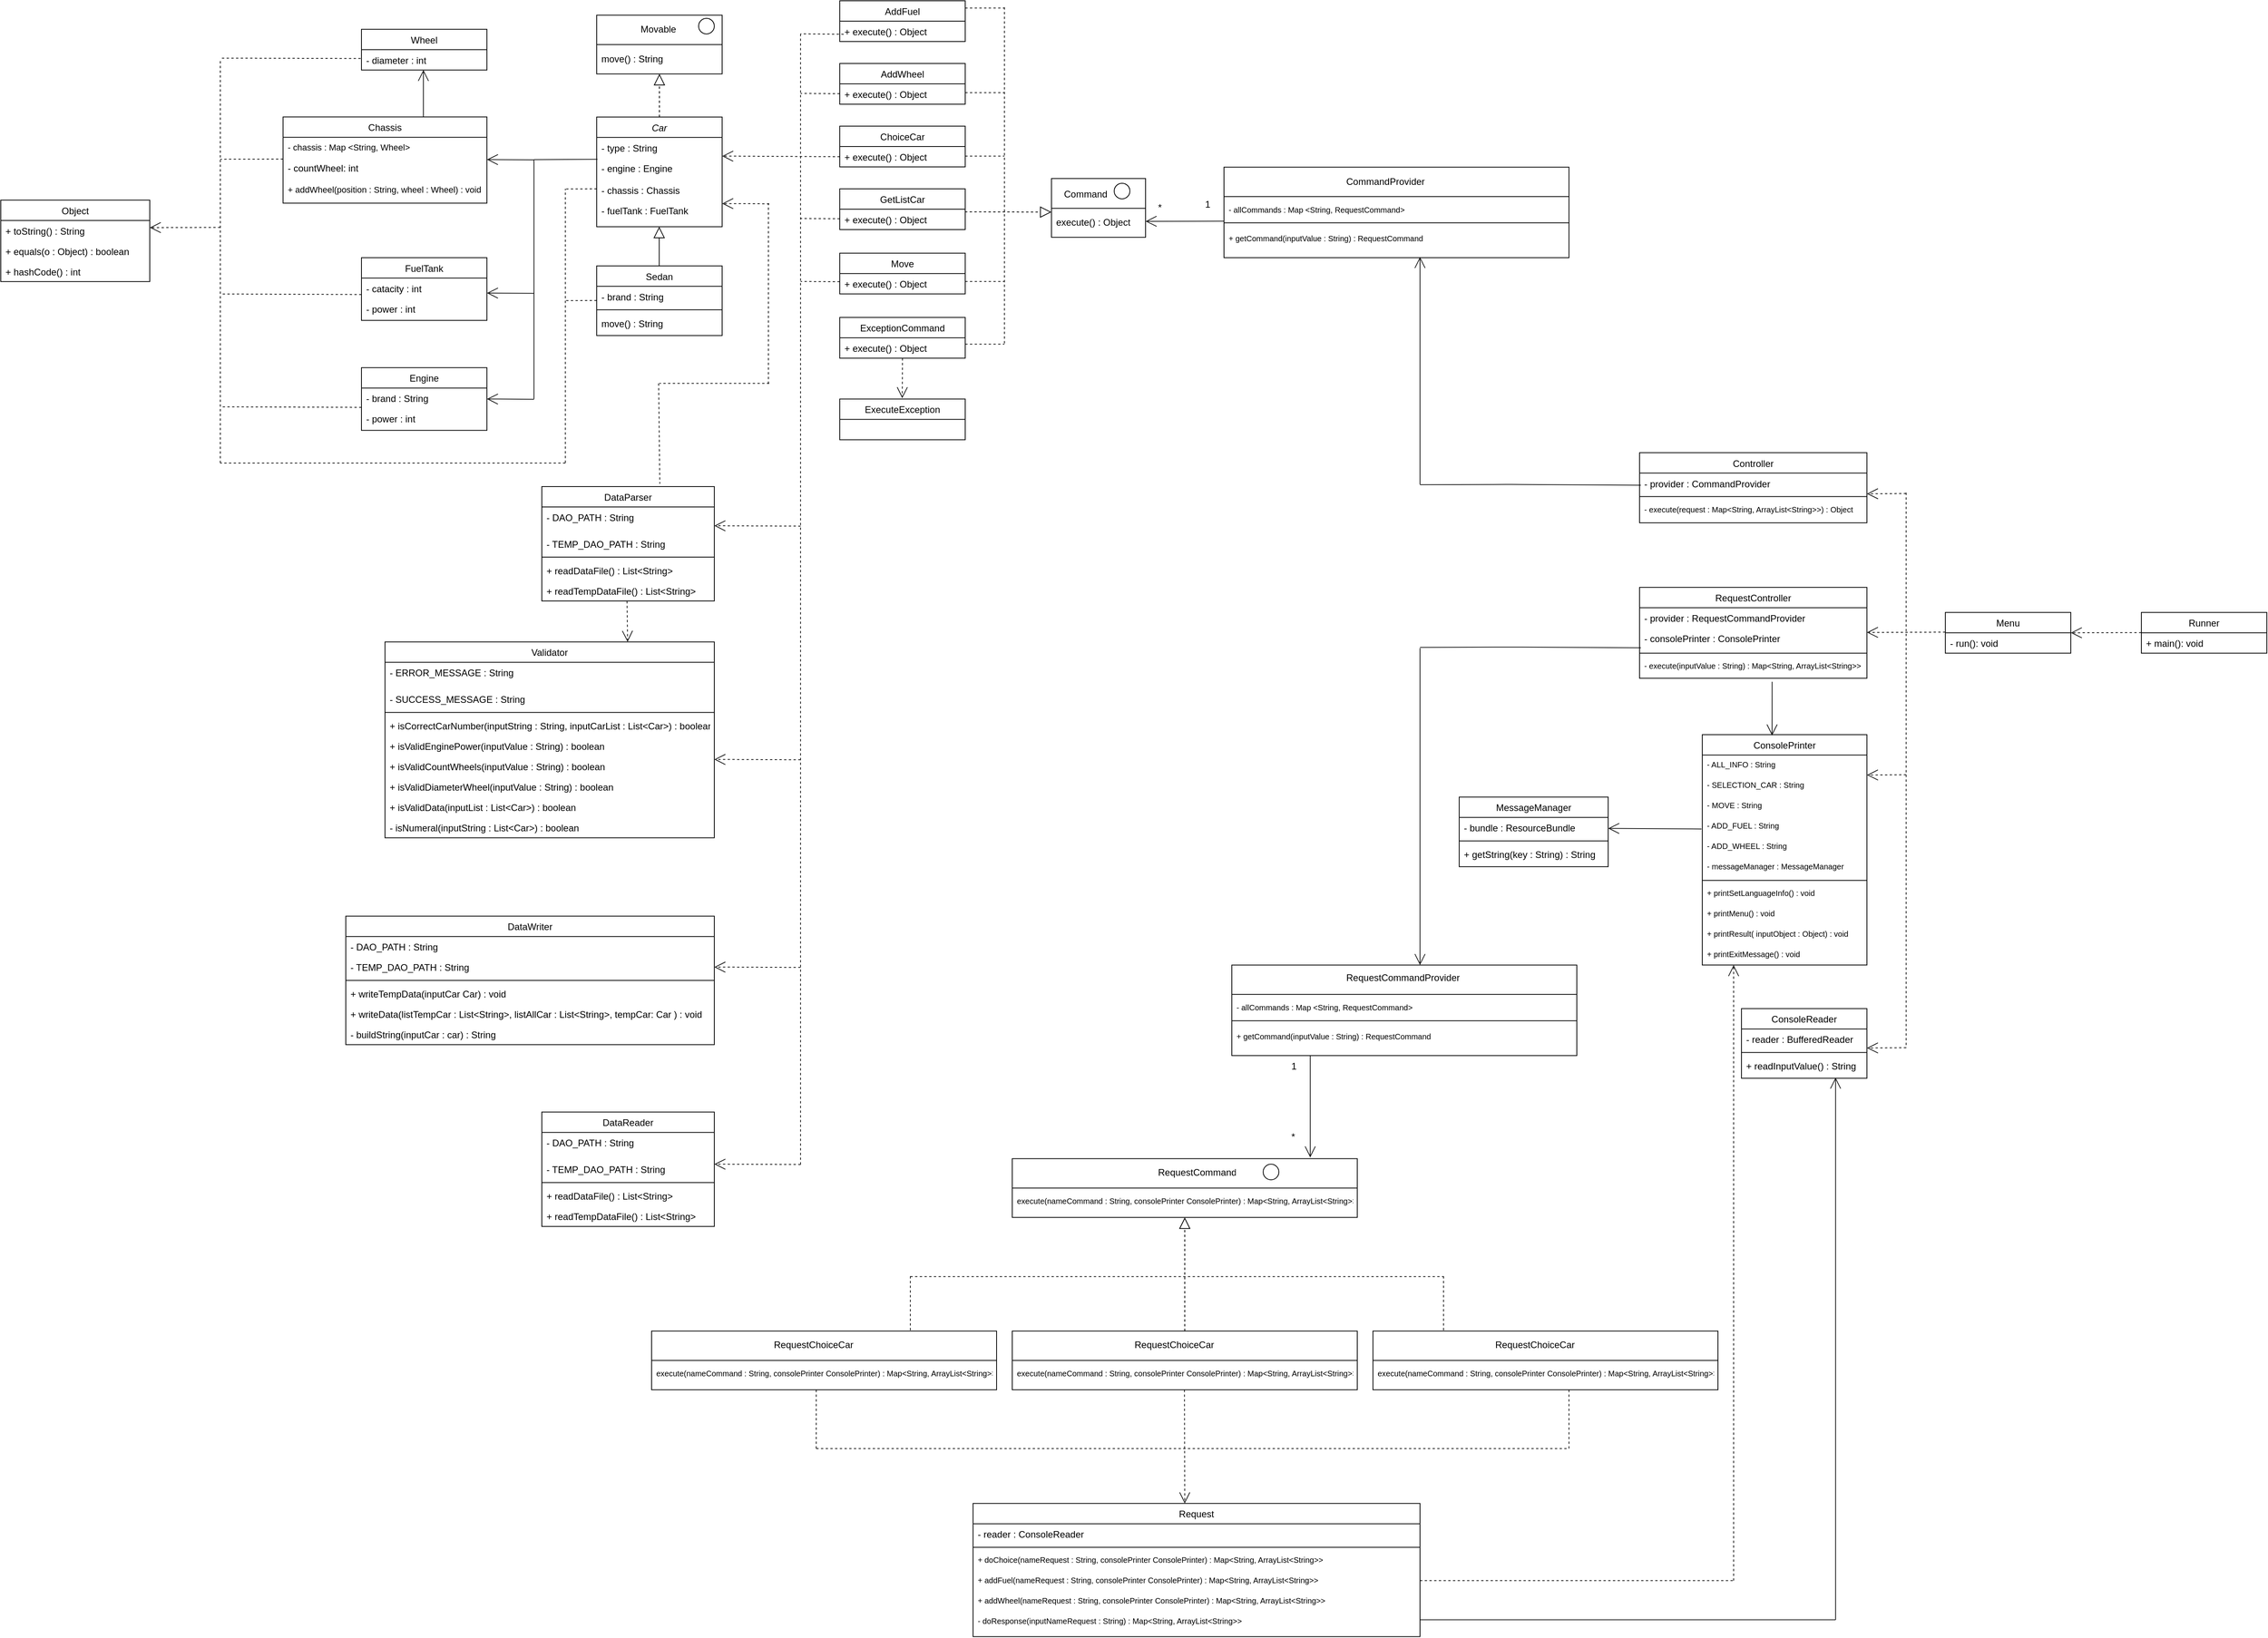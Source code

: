 <mxfile version="15.0.6" type="device"><diagram id="C5RBs43oDa-KdzZeNtuy" name="Page-1"><mxGraphModel dx="2946" dy="1603" grid="1" gridSize="10" guides="1" tooltips="1" connect="1" arrows="1" fold="1" page="1" pageScale="1" pageWidth="3300" pageHeight="2339" math="0" shadow="0"><root><mxCell id="WIyWlLk6GJQsqaUBKTNV-0"/><mxCell id="WIyWlLk6GJQsqaUBKTNV-1" parent="WIyWlLk6GJQsqaUBKTNV-0"/><mxCell id="zkfFHV4jXpPFQw0GAbJ--0" value="Car" style="swimlane;fontStyle=2;align=center;verticalAlign=top;childLayout=stackLayout;horizontal=1;startSize=26;horizontalStack=0;resizeParent=1;resizeLast=0;collapsible=1;marginBottom=0;rounded=0;shadow=0;strokeWidth=1;" parent="WIyWlLk6GJQsqaUBKTNV-1" vertex="1"><mxGeometry x="950" y="248.34" width="160" height="140" as="geometry"><mxRectangle x="230" y="140" width="160" height="26" as="alternateBounds"/></mxGeometry></mxCell><mxCell id="zkfFHV4jXpPFQw0GAbJ--1" value="- type : String" style="text;align=left;verticalAlign=top;spacingLeft=4;spacingRight=4;overflow=hidden;rotatable=0;points=[[0,0.5],[1,0.5]];portConstraint=eastwest;" parent="zkfFHV4jXpPFQw0GAbJ--0" vertex="1"><mxGeometry y="26" width="160" height="26" as="geometry"/></mxCell><mxCell id="zkfFHV4jXpPFQw0GAbJ--2" value="- engine : Engine" style="text;align=left;verticalAlign=top;spacingLeft=4;spacingRight=4;overflow=hidden;rotatable=0;points=[[0,0.5],[1,0.5]];portConstraint=eastwest;rounded=0;shadow=0;html=0;" parent="zkfFHV4jXpPFQw0GAbJ--0" vertex="1"><mxGeometry y="52" width="160" height="28" as="geometry"/></mxCell><mxCell id="zkfFHV4jXpPFQw0GAbJ--3" value="- chassis : Chassis" style="text;align=left;verticalAlign=top;spacingLeft=4;spacingRight=4;overflow=hidden;rotatable=0;points=[[0,0.5],[1,0.5]];portConstraint=eastwest;rounded=0;shadow=0;html=0;" parent="zkfFHV4jXpPFQw0GAbJ--0" vertex="1"><mxGeometry y="80" width="160" height="26" as="geometry"/></mxCell><mxCell id="N4q_2f4qXiG_ERGTum-0-8" value="- fuelTank : FuelTank" style="text;align=left;verticalAlign=top;spacingLeft=4;spacingRight=4;overflow=hidden;rotatable=0;points=[[0,0.5],[1,0.5]];portConstraint=eastwest;rounded=0;shadow=0;html=0;" parent="zkfFHV4jXpPFQw0GAbJ--0" vertex="1"><mxGeometry y="106" width="160" height="34" as="geometry"/></mxCell><mxCell id="zkfFHV4jXpPFQw0GAbJ--6" value="Sedan" style="swimlane;fontStyle=0;align=center;verticalAlign=top;childLayout=stackLayout;horizontal=1;startSize=26;horizontalStack=0;resizeParent=1;resizeLast=0;collapsible=1;marginBottom=0;rounded=0;shadow=0;strokeWidth=1;" parent="WIyWlLk6GJQsqaUBKTNV-1" vertex="1"><mxGeometry x="950" y="438.34" width="160" height="88.93" as="geometry"><mxRectangle x="130" y="380" width="160" height="26" as="alternateBounds"/></mxGeometry></mxCell><mxCell id="zkfFHV4jXpPFQw0GAbJ--7" value="- brand : String" style="text;align=left;verticalAlign=top;spacingLeft=4;spacingRight=4;overflow=hidden;rotatable=0;points=[[0,0.5],[1,0.5]];portConstraint=eastwest;" parent="zkfFHV4jXpPFQw0GAbJ--6" vertex="1"><mxGeometry y="26" width="160" height="26" as="geometry"/></mxCell><mxCell id="zkfFHV4jXpPFQw0GAbJ--9" value="" style="line;html=1;strokeWidth=1;align=left;verticalAlign=middle;spacingTop=-1;spacingLeft=3;spacingRight=3;rotatable=0;labelPosition=right;points=[];portConstraint=eastwest;" parent="zkfFHV4jXpPFQw0GAbJ--6" vertex="1"><mxGeometry y="52" width="160" height="8" as="geometry"/></mxCell><mxCell id="N4q_2f4qXiG_ERGTum-0-37" value="move() : String" style="text;align=left;verticalAlign=top;spacingLeft=4;spacingRight=4;overflow=hidden;rotatable=0;points=[[0,0.5],[1,0.5]];portConstraint=eastwest;rounded=0;shadow=0;html=0;" parent="zkfFHV4jXpPFQw0GAbJ--6" vertex="1"><mxGeometry y="60" width="160" height="28" as="geometry"/></mxCell><mxCell id="N4q_2f4qXiG_ERGTum-0-14" style="edgeStyle=orthogonalEdgeStyle;rounded=0;orthogonalLoop=1;jettySize=auto;html=1;exitX=0;exitY=0;exitDx=0;exitDy=0;fontSize=10;opacity=90;" parent="WIyWlLk6GJQsqaUBKTNV-1" source="N4q_2f4qXiG_ERGTum-0-0" edge="1"><mxGeometry relative="1" as="geometry"><mxPoint x="950.286" y="118.197" as="targetPoint"/></mxGeometry></mxCell><mxCell id="N4q_2f4qXiG_ERGTum-0-0" value="" style="html=1;" parent="WIyWlLk6GJQsqaUBKTNV-1" vertex="1"><mxGeometry x="950" y="118.34" width="160" height="75" as="geometry"/></mxCell><mxCell id="N4q_2f4qXiG_ERGTum-0-1" value="" style="endArrow=block;dashed=1;endFill=0;endSize=12;html=1;entryX=0.5;entryY=1;entryDx=0;entryDy=0;exitX=0.5;exitY=0;exitDx=0;exitDy=0;" parent="WIyWlLk6GJQsqaUBKTNV-1" source="zkfFHV4jXpPFQw0GAbJ--0" target="N4q_2f4qXiG_ERGTum-0-0" edge="1"><mxGeometry width="160" relative="1" as="geometry"><mxPoint x="1030" y="228.34" as="sourcePoint"/><mxPoint x="1205" y="408.34" as="targetPoint"/></mxGeometry></mxCell><mxCell id="N4q_2f4qXiG_ERGTum-0-9" value="" style="ellipse;whiteSpace=wrap;html=1;aspect=fixed;" parent="WIyWlLk6GJQsqaUBKTNV-1" vertex="1"><mxGeometry x="1080" y="122.34" width="20" height="20" as="geometry"/></mxCell><mxCell id="N4q_2f4qXiG_ERGTum-0-10" value="" style="endArrow=block;endFill=0;endSize=12;html=1;entryX=0.5;entryY=1;entryDx=0;entryDy=0;exitX=0.5;exitY=0;exitDx=0;exitDy=0;" parent="WIyWlLk6GJQsqaUBKTNV-1" edge="1"><mxGeometry width="160" relative="1" as="geometry"><mxPoint x="1029.71" y="438.34" as="sourcePoint"/><mxPoint x="1029.71" y="388.34" as="targetPoint"/></mxGeometry></mxCell><mxCell id="N4q_2f4qXiG_ERGTum-0-12" value="" style="line;html=1;strokeWidth=1;align=left;verticalAlign=middle;spacingTop=-1;spacingLeft=3;spacingRight=3;rotatable=0;labelPosition=right;points=[];portConstraint=eastwest;" parent="WIyWlLk6GJQsqaUBKTNV-1" vertex="1"><mxGeometry x="950" y="151.84" width="160" height="8" as="geometry"/></mxCell><mxCell id="N4q_2f4qXiG_ERGTum-0-13" value="Movable" style="text;align=left;verticalAlign=top;spacingLeft=4;spacingRight=4;overflow=hidden;rotatable=0;points=[[0,0.5],[1,0.5]];portConstraint=eastwest;" parent="WIyWlLk6GJQsqaUBKTNV-1" vertex="1"><mxGeometry x="1000" y="122.34" width="60" height="26" as="geometry"/></mxCell><mxCell id="N4q_2f4qXiG_ERGTum-0-16" value="move() : String" style="text;align=left;verticalAlign=top;spacingLeft=4;spacingRight=4;overflow=hidden;rotatable=0;points=[[0,0.5],[1,0.5]];portConstraint=eastwest;rounded=0;shadow=0;html=0;" parent="WIyWlLk6GJQsqaUBKTNV-1" vertex="1"><mxGeometry x="950" y="160.34" width="160" height="28" as="geometry"/></mxCell><mxCell id="N4q_2f4qXiG_ERGTum-0-17" value="Engine" style="swimlane;fontStyle=0;align=center;verticalAlign=top;childLayout=stackLayout;horizontal=1;startSize=26;horizontalStack=0;resizeParent=1;resizeLast=0;collapsible=1;marginBottom=0;rounded=0;shadow=0;strokeWidth=1;" parent="WIyWlLk6GJQsqaUBKTNV-1" vertex="1"><mxGeometry x="650" y="568.2" width="160" height="80" as="geometry"><mxRectangle x="230" y="140" width="160" height="26" as="alternateBounds"/></mxGeometry></mxCell><mxCell id="N4q_2f4qXiG_ERGTum-0-18" value="- brand : String" style="text;align=left;verticalAlign=top;spacingLeft=4;spacingRight=4;overflow=hidden;rotatable=0;points=[[0,0.5],[1,0.5]];portConstraint=eastwest;" parent="N4q_2f4qXiG_ERGTum-0-17" vertex="1"><mxGeometry y="26" width="160" height="26" as="geometry"/></mxCell><mxCell id="N4q_2f4qXiG_ERGTum-0-19" value="- power : int" style="text;align=left;verticalAlign=top;spacingLeft=4;spacingRight=4;overflow=hidden;rotatable=0;points=[[0,0.5],[1,0.5]];portConstraint=eastwest;rounded=0;shadow=0;html=0;" parent="N4q_2f4qXiG_ERGTum-0-17" vertex="1"><mxGeometry y="52" width="160" height="28" as="geometry"/></mxCell><mxCell id="N4q_2f4qXiG_ERGTum-0-22" value="Chassis" style="swimlane;fontStyle=0;align=center;verticalAlign=top;childLayout=stackLayout;horizontal=1;startSize=26;horizontalStack=0;resizeParent=1;resizeLast=0;collapsible=1;marginBottom=0;rounded=0;shadow=0;strokeWidth=1;" parent="WIyWlLk6GJQsqaUBKTNV-1" vertex="1"><mxGeometry x="550" y="248.2" width="260" height="110" as="geometry"><mxRectangle x="230" y="140" width="160" height="26" as="alternateBounds"/></mxGeometry></mxCell><mxCell id="N4q_2f4qXiG_ERGTum-0-23" value="- chassis : Map &lt;String, Wheel&gt;" style="text;align=left;verticalAlign=top;spacingLeft=4;spacingRight=4;overflow=hidden;rotatable=0;points=[[0,0.5],[1,0.5]];portConstraint=eastwest;fontSize=11;" parent="N4q_2f4qXiG_ERGTum-0-22" vertex="1"><mxGeometry y="26" width="260" height="26" as="geometry"/></mxCell><mxCell id="N4q_2f4qXiG_ERGTum-0-24" value="- countWheel: int" style="text;align=left;verticalAlign=top;spacingLeft=4;spacingRight=4;overflow=hidden;rotatable=0;points=[[0,0.5],[1,0.5]];portConstraint=eastwest;rounded=0;shadow=0;html=0;" parent="N4q_2f4qXiG_ERGTum-0-22" vertex="1"><mxGeometry y="52" width="260" height="28" as="geometry"/></mxCell><mxCell id="N4q_2f4qXiG_ERGTum-0-31" value="+ addWheel(position : String, wheel : Wheel) : void" style="text;align=left;verticalAlign=top;spacingLeft=4;spacingRight=4;overflow=hidden;rotatable=0;points=[[0,0.5],[1,0.5]];portConstraint=eastwest;fontSize=11;" parent="N4q_2f4qXiG_ERGTum-0-22" vertex="1"><mxGeometry y="80" width="260" height="26" as="geometry"/></mxCell><mxCell id="N4q_2f4qXiG_ERGTum-0-34" value="FuelTank" style="swimlane;fontStyle=0;align=center;verticalAlign=top;childLayout=stackLayout;horizontal=1;startSize=26;horizontalStack=0;resizeParent=1;resizeLast=0;collapsible=1;marginBottom=0;rounded=0;shadow=0;strokeWidth=1;" parent="WIyWlLk6GJQsqaUBKTNV-1" vertex="1"><mxGeometry x="650" y="427.87" width="160" height="80" as="geometry"><mxRectangle x="230" y="140" width="160" height="26" as="alternateBounds"/></mxGeometry></mxCell><mxCell id="N4q_2f4qXiG_ERGTum-0-35" value="- catacity : int" style="text;align=left;verticalAlign=top;spacingLeft=4;spacingRight=4;overflow=hidden;rotatable=0;points=[[0,0.5],[1,0.5]];portConstraint=eastwest;" parent="N4q_2f4qXiG_ERGTum-0-34" vertex="1"><mxGeometry y="26" width="160" height="26" as="geometry"/></mxCell><mxCell id="N4q_2f4qXiG_ERGTum-0-36" value="- power : int" style="text;align=left;verticalAlign=top;spacingLeft=4;spacingRight=4;overflow=hidden;rotatable=0;points=[[0,0.5],[1,0.5]];portConstraint=eastwest;rounded=0;shadow=0;html=0;" parent="N4q_2f4qXiG_ERGTum-0-34" vertex="1"><mxGeometry y="52" width="160" height="28" as="geometry"/></mxCell><mxCell id="N4q_2f4qXiG_ERGTum-0-47" value="Wheel" style="swimlane;fontStyle=0;align=center;verticalAlign=top;childLayout=stackLayout;horizontal=1;startSize=26;horizontalStack=0;resizeParent=1;resizeLast=0;collapsible=1;marginBottom=0;rounded=0;shadow=0;strokeWidth=1;" parent="WIyWlLk6GJQsqaUBKTNV-1" vertex="1"><mxGeometry x="650" y="136.34" width="160" height="52" as="geometry"><mxRectangle x="230" y="140" width="160" height="26" as="alternateBounds"/></mxGeometry></mxCell><mxCell id="N4q_2f4qXiG_ERGTum-0-48" value="- diameter : int" style="text;align=left;verticalAlign=top;spacingLeft=4;spacingRight=4;overflow=hidden;rotatable=0;points=[[0,0.5],[1,0.5]];portConstraint=eastwest;" parent="N4q_2f4qXiG_ERGTum-0-47" vertex="1"><mxGeometry y="26" width="160" height="26" as="geometry"/></mxCell><mxCell id="N4q_2f4qXiG_ERGTum-0-53" value="1" style="text;align=left;verticalAlign=top;spacingLeft=4;spacingRight=4;overflow=hidden;rotatable=0;points=[[0,0.5],[1,0.5]];portConstraint=eastwest;rounded=0;shadow=0;html=0;" parent="WIyWlLk6GJQsqaUBKTNV-1" vertex="1"><mxGeometry x="1720" y="345.84" width="20" height="28" as="geometry"/></mxCell><mxCell id="N4q_2f4qXiG_ERGTum-0-55" value="*" style="text;align=left;verticalAlign=top;spacingLeft=4;spacingRight=4;overflow=hidden;rotatable=0;points=[[0,0.5],[1,0.5]];portConstraint=eastwest;rounded=0;shadow=0;html=0;" parent="WIyWlLk6GJQsqaUBKTNV-1" vertex="1"><mxGeometry x="1660" y="349.84" width="20" height="28" as="geometry"/></mxCell><mxCell id="N4q_2f4qXiG_ERGTum-0-61" value="Runner" style="swimlane;fontStyle=0;align=center;verticalAlign=top;childLayout=stackLayout;horizontal=1;startSize=26;horizontalStack=0;resizeParent=1;resizeLast=0;collapsible=1;marginBottom=0;rounded=0;shadow=0;strokeWidth=1;" parent="WIyWlLk6GJQsqaUBKTNV-1" vertex="1"><mxGeometry x="2920" y="880.67" width="160" height="52" as="geometry"><mxRectangle x="230" y="140" width="160" height="26" as="alternateBounds"/></mxGeometry></mxCell><mxCell id="N4q_2f4qXiG_ERGTum-0-62" value="+ main(): void" style="text;align=left;verticalAlign=top;spacingLeft=4;spacingRight=4;overflow=hidden;rotatable=0;points=[[0,0.5],[1,0.5]];portConstraint=eastwest;" parent="N4q_2f4qXiG_ERGTum-0-61" vertex="1"><mxGeometry y="26" width="160" height="26" as="geometry"/></mxCell><mxCell id="N4q_2f4qXiG_ERGTum-0-63" value="Menu" style="swimlane;fontStyle=0;align=center;verticalAlign=top;childLayout=stackLayout;horizontal=1;startSize=26;horizontalStack=0;resizeParent=1;resizeLast=0;collapsible=1;marginBottom=0;rounded=0;shadow=0;strokeWidth=1;" parent="WIyWlLk6GJQsqaUBKTNV-1" vertex="1"><mxGeometry x="2670" y="880.67" width="160" height="52" as="geometry"><mxRectangle x="230" y="140" width="160" height="26" as="alternateBounds"/></mxGeometry></mxCell><mxCell id="N4q_2f4qXiG_ERGTum-0-64" value="- run(): void" style="text;align=left;verticalAlign=top;spacingLeft=4;spacingRight=4;overflow=hidden;rotatable=0;points=[[0,0.5],[1,0.5]];portConstraint=eastwest;" parent="N4q_2f4qXiG_ERGTum-0-63" vertex="1"><mxGeometry y="26" width="160" height="26" as="geometry"/></mxCell><mxCell id="N4q_2f4qXiG_ERGTum-0-65" value="" style="endArrow=open;endSize=12;dashed=1;html=1;fontSize=11;opacity=90;" parent="WIyWlLk6GJQsqaUBKTNV-1" edge="1"><mxGeometry width="160" relative="1" as="geometry"><mxPoint x="2920" y="906.33" as="sourcePoint"/><mxPoint x="2830" y="906.6" as="targetPoint"/></mxGeometry></mxCell><mxCell id="N4q_2f4qXiG_ERGTum-0-70" value="ConsolePrinter" style="swimlane;fontStyle=0;align=center;verticalAlign=top;childLayout=stackLayout;horizontal=1;startSize=26;horizontalStack=0;resizeParent=1;resizeLast=0;collapsible=1;marginBottom=0;rounded=0;shadow=0;strokeWidth=1;" parent="WIyWlLk6GJQsqaUBKTNV-1" vertex="1"><mxGeometry x="2360" y="1036.67" width="210" height="294" as="geometry"><mxRectangle x="130" y="380" width="160" height="26" as="alternateBounds"/></mxGeometry></mxCell><mxCell id="N4q_2f4qXiG_ERGTum-0-71" value="- ALL_INFO : String" style="text;align=left;verticalAlign=top;spacingLeft=4;spacingRight=4;overflow=hidden;rotatable=0;points=[[0,0.5],[1,0.5]];portConstraint=eastwest;fontSize=10;" parent="N4q_2f4qXiG_ERGTum-0-70" vertex="1"><mxGeometry y="26" width="210" height="26" as="geometry"/></mxCell><mxCell id="N4q_2f4qXiG_ERGTum-0-74" value="- SELECTION_CAR : String" style="text;align=left;verticalAlign=top;spacingLeft=4;spacingRight=4;overflow=hidden;rotatable=0;points=[[0,0.5],[1,0.5]];portConstraint=eastwest;fontSize=10;" parent="N4q_2f4qXiG_ERGTum-0-70" vertex="1"><mxGeometry y="52" width="210" height="26" as="geometry"/></mxCell><mxCell id="N4q_2f4qXiG_ERGTum-0-76" value="- MOVE : String" style="text;align=left;verticalAlign=top;spacingLeft=4;spacingRight=4;overflow=hidden;rotatable=0;points=[[0,0.5],[1,0.5]];portConstraint=eastwest;fontSize=10;" parent="N4q_2f4qXiG_ERGTum-0-70" vertex="1"><mxGeometry y="78" width="210" height="26" as="geometry"/></mxCell><mxCell id="N4q_2f4qXiG_ERGTum-0-97" value="- ADD_FUEL : String" style="text;align=left;verticalAlign=top;spacingLeft=4;spacingRight=4;overflow=hidden;rotatable=0;points=[[0,0.5],[1,0.5]];portConstraint=eastwest;fontSize=10;" parent="N4q_2f4qXiG_ERGTum-0-70" vertex="1"><mxGeometry y="104" width="210" height="26" as="geometry"/></mxCell><mxCell id="N4q_2f4qXiG_ERGTum-0-98" value="- ADD_WHEEL : String" style="text;align=left;verticalAlign=top;spacingLeft=4;spacingRight=4;overflow=hidden;rotatable=0;points=[[0,0.5],[1,0.5]];portConstraint=eastwest;fontSize=10;" parent="N4q_2f4qXiG_ERGTum-0-70" vertex="1"><mxGeometry y="130" width="210" height="26" as="geometry"/></mxCell><mxCell id="N4q_2f4qXiG_ERGTum-0-106" value="- messageManager : MessageManager" style="text;align=left;verticalAlign=top;spacingLeft=4;spacingRight=4;overflow=hidden;rotatable=0;points=[[0,0.5],[1,0.5]];portConstraint=eastwest;fontSize=10;" parent="N4q_2f4qXiG_ERGTum-0-70" vertex="1"><mxGeometry y="156" width="210" height="26" as="geometry"/></mxCell><mxCell id="N4q_2f4qXiG_ERGTum-0-108" value="" style="line;strokeWidth=1;fillColor=none;align=left;verticalAlign=middle;spacingTop=-1;spacingLeft=3;spacingRight=3;rotatable=0;labelPosition=right;points=[];portConstraint=eastwest;fontSize=10;" parent="N4q_2f4qXiG_ERGTum-0-70" vertex="1"><mxGeometry y="182" width="210" height="8" as="geometry"/></mxCell><mxCell id="N4q_2f4qXiG_ERGTum-0-109" value="+ printSetLanguageInfo() : void" style="text;align=left;verticalAlign=top;spacingLeft=4;spacingRight=4;overflow=hidden;rotatable=0;points=[[0,0.5],[1,0.5]];portConstraint=eastwest;fontSize=10;" parent="N4q_2f4qXiG_ERGTum-0-70" vertex="1"><mxGeometry y="190" width="210" height="26" as="geometry"/></mxCell><mxCell id="N4q_2f4qXiG_ERGTum-0-110" value="+ printMenu() : void" style="text;align=left;verticalAlign=top;spacingLeft=4;spacingRight=4;overflow=hidden;rotatable=0;points=[[0,0.5],[1,0.5]];portConstraint=eastwest;fontSize=10;" parent="N4q_2f4qXiG_ERGTum-0-70" vertex="1"><mxGeometry y="216" width="210" height="26" as="geometry"/></mxCell><mxCell id="N4q_2f4qXiG_ERGTum-0-111" value="+ printResult( inputObject : Object) : void" style="text;align=left;verticalAlign=top;spacingLeft=4;spacingRight=4;overflow=hidden;rotatable=0;points=[[0,0.5],[1,0.5]];portConstraint=eastwest;fontSize=10;" parent="N4q_2f4qXiG_ERGTum-0-70" vertex="1"><mxGeometry y="242" width="210" height="26" as="geometry"/></mxCell><mxCell id="N4q_2f4qXiG_ERGTum-0-112" value="+ printExitMessage() : void" style="text;align=left;verticalAlign=top;spacingLeft=4;spacingRight=4;overflow=hidden;rotatable=0;points=[[0,0.5],[1,0.5]];portConstraint=eastwest;fontSize=10;" parent="N4q_2f4qXiG_ERGTum-0-70" vertex="1"><mxGeometry y="268" width="210" height="26" as="geometry"/></mxCell><mxCell id="N4q_2f4qXiG_ERGTum-0-113" value="MessageManager" style="swimlane;fontStyle=0;align=center;verticalAlign=top;childLayout=stackLayout;horizontal=1;startSize=26;horizontalStack=0;resizeParent=1;resizeLast=0;collapsible=1;marginBottom=0;rounded=0;shadow=0;strokeWidth=1;" parent="WIyWlLk6GJQsqaUBKTNV-1" vertex="1"><mxGeometry x="2050" y="1116.2" width="190" height="88.93" as="geometry"><mxRectangle x="130" y="380" width="160" height="26" as="alternateBounds"/></mxGeometry></mxCell><mxCell id="N4q_2f4qXiG_ERGTum-0-114" value="- bundle : ResourceBundle" style="text;align=left;verticalAlign=top;spacingLeft=4;spacingRight=4;overflow=hidden;rotatable=0;points=[[0,0.5],[1,0.5]];portConstraint=eastwest;" parent="N4q_2f4qXiG_ERGTum-0-113" vertex="1"><mxGeometry y="26" width="190" height="26" as="geometry"/></mxCell><mxCell id="N4q_2f4qXiG_ERGTum-0-115" value="" style="line;html=1;strokeWidth=1;align=left;verticalAlign=middle;spacingTop=-1;spacingLeft=3;spacingRight=3;rotatable=0;labelPosition=right;points=[];portConstraint=eastwest;" parent="N4q_2f4qXiG_ERGTum-0-113" vertex="1"><mxGeometry y="52" width="190" height="8" as="geometry"/></mxCell><mxCell id="N4q_2f4qXiG_ERGTum-0-116" value="+ getString(key : String) : String" style="text;align=left;verticalAlign=top;spacingLeft=4;spacingRight=4;overflow=hidden;rotatable=0;points=[[0,0.5],[1,0.5]];portConstraint=eastwest;rounded=0;shadow=0;html=0;" parent="N4q_2f4qXiG_ERGTum-0-113" vertex="1"><mxGeometry y="60" width="190" height="28" as="geometry"/></mxCell><mxCell id="N4q_2f4qXiG_ERGTum-0-117" value="" style="endArrow=open;endFill=1;endSize=12;html=1;fontSize=11;opacity=90;exitX=-0.005;exitY=0.627;exitDx=0;exitDy=0;exitPerimeter=0;" parent="WIyWlLk6GJQsqaUBKTNV-1" source="N4q_2f4qXiG_ERGTum-0-97" edge="1"><mxGeometry width="160" relative="1" as="geometry"><mxPoint x="2348.48" y="1156.56" as="sourcePoint"/><mxPoint x="2240" y="1156.2" as="targetPoint"/></mxGeometry></mxCell><mxCell id="N4q_2f4qXiG_ERGTum-0-123" value="Object" style="swimlane;fontStyle=0;align=center;verticalAlign=top;childLayout=stackLayout;horizontal=1;startSize=26;horizontalStack=0;resizeParent=1;resizeLast=0;collapsible=1;marginBottom=0;rounded=0;shadow=0;strokeWidth=1;" parent="WIyWlLk6GJQsqaUBKTNV-1" vertex="1"><mxGeometry x="190" y="354.34" width="190" height="104" as="geometry"><mxRectangle x="130" y="380" width="160" height="26" as="alternateBounds"/></mxGeometry></mxCell><mxCell id="N4q_2f4qXiG_ERGTum-0-124" value="+ toString() : String" style="text;align=left;verticalAlign=top;spacingLeft=4;spacingRight=4;overflow=hidden;rotatable=0;points=[[0,0.5],[1,0.5]];portConstraint=eastwest;" parent="N4q_2f4qXiG_ERGTum-0-123" vertex="1"><mxGeometry y="26" width="190" height="26" as="geometry"/></mxCell><mxCell id="15WPaVHFacPOpSxzENSS-54" value="+ equals(o : Object) : boolean" style="text;align=left;verticalAlign=top;spacingLeft=4;spacingRight=4;overflow=hidden;rotatable=0;points=[[0,0.5],[1,0.5]];portConstraint=eastwest;" vertex="1" parent="N4q_2f4qXiG_ERGTum-0-123"><mxGeometry y="52" width="190" height="26" as="geometry"/></mxCell><mxCell id="15WPaVHFacPOpSxzENSS-55" value="+ hashCode() : int" style="text;align=left;verticalAlign=top;spacingLeft=4;spacingRight=4;overflow=hidden;rotatable=0;points=[[0,0.5],[1,0.5]];portConstraint=eastwest;" vertex="1" parent="N4q_2f4qXiG_ERGTum-0-123"><mxGeometry y="78" width="190" height="26" as="geometry"/></mxCell><mxCell id="N4q_2f4qXiG_ERGTum-0-128" value="" style="endArrow=open;endFill=1;endSize=12;html=1;fontSize=11;opacity=90;dashed=1;" parent="WIyWlLk6GJQsqaUBKTNV-1" edge="1"><mxGeometry width="160" relative="1" as="geometry"><mxPoint x="470" y="389.2" as="sourcePoint"/><mxPoint x="380" y="389.51" as="targetPoint"/></mxGeometry></mxCell><mxCell id="N4q_2f4qXiG_ERGTum-0-134" value="RequestController" style="swimlane;fontStyle=0;align=center;verticalAlign=top;childLayout=stackLayout;horizontal=1;startSize=26;horizontalStack=0;resizeParent=1;resizeLast=0;collapsible=1;marginBottom=0;rounded=0;shadow=0;strokeWidth=1;" parent="WIyWlLk6GJQsqaUBKTNV-1" vertex="1"><mxGeometry x="2280" y="848.67" width="290" height="116" as="geometry"><mxRectangle x="130" y="380" width="160" height="26" as="alternateBounds"/></mxGeometry></mxCell><mxCell id="N4q_2f4qXiG_ERGTum-0-135" value="- provider : RequestCommandProvider" style="text;align=left;verticalAlign=top;spacingLeft=4;spacingRight=4;overflow=hidden;rotatable=0;points=[[0,0.5],[1,0.5]];portConstraint=eastwest;" parent="N4q_2f4qXiG_ERGTum-0-134" vertex="1"><mxGeometry y="26" width="290" height="26" as="geometry"/></mxCell><mxCell id="N4q_2f4qXiG_ERGTum-0-137" value="- consolePrinter : ConsolePrinter" style="text;align=left;verticalAlign=top;spacingLeft=4;spacingRight=4;overflow=hidden;rotatable=0;points=[[0,0.5],[1,0.5]];portConstraint=eastwest;rounded=0;shadow=0;html=0;" parent="N4q_2f4qXiG_ERGTum-0-134" vertex="1"><mxGeometry y="52" width="290" height="28" as="geometry"/></mxCell><mxCell id="N4q_2f4qXiG_ERGTum-0-162" value="" style="line;html=1;strokeWidth=1;align=left;verticalAlign=middle;spacingTop=-1;spacingLeft=3;spacingRight=3;rotatable=0;labelPosition=right;points=[];portConstraint=eastwest;" parent="N4q_2f4qXiG_ERGTum-0-134" vertex="1"><mxGeometry y="80" width="290" height="8" as="geometry"/></mxCell><mxCell id="N4q_2f4qXiG_ERGTum-0-161" value="- execute(inputValue : String) : Map&lt;String, ArrayList&lt;String&gt;&gt;" style="text;align=left;verticalAlign=top;spacingLeft=4;spacingRight=4;overflow=hidden;rotatable=0;points=[[0,0.5],[1,0.5]];portConstraint=eastwest;rounded=0;shadow=0;html=0;fontSize=10;" parent="N4q_2f4qXiG_ERGTum-0-134" vertex="1"><mxGeometry y="88" width="290" height="28" as="geometry"/></mxCell><mxCell id="N4q_2f4qXiG_ERGTum-0-138" value="Request" style="swimlane;fontStyle=0;align=center;verticalAlign=top;childLayout=stackLayout;horizontal=1;startSize=26;horizontalStack=0;resizeParent=1;resizeLast=0;collapsible=1;marginBottom=0;rounded=0;shadow=0;strokeWidth=1;" parent="WIyWlLk6GJQsqaUBKTNV-1" vertex="1"><mxGeometry x="1430" y="2017.74" width="570" height="170" as="geometry"><mxRectangle x="130" y="380" width="160" height="26" as="alternateBounds"/></mxGeometry></mxCell><mxCell id="N4q_2f4qXiG_ERGTum-0-139" value="- reader : ConsoleReader" style="text;align=left;verticalAlign=top;spacingLeft=4;spacingRight=4;overflow=hidden;rotatable=0;points=[[0,0.5],[1,0.5]];portConstraint=eastwest;fontSize=12;" parent="N4q_2f4qXiG_ERGTum-0-138" vertex="1"><mxGeometry y="26" width="570" height="26" as="geometry"/></mxCell><mxCell id="N4q_2f4qXiG_ERGTum-0-145" value="" style="line;strokeWidth=1;fillColor=none;align=left;verticalAlign=middle;spacingTop=-1;spacingLeft=3;spacingRight=3;rotatable=0;labelPosition=right;points=[];portConstraint=eastwest;fontSize=10;" parent="N4q_2f4qXiG_ERGTum-0-138" vertex="1"><mxGeometry y="52" width="570" height="8" as="geometry"/></mxCell><mxCell id="N4q_2f4qXiG_ERGTum-0-146" value="+ doChoice(nameRequest : String, consolePrinter ConsolePrinter) : Map&lt;String, ArrayList&lt;String&gt;&gt;" style="text;align=left;verticalAlign=top;spacingLeft=4;spacingRight=4;overflow=hidden;rotatable=0;points=[[0,0.5],[1,0.5]];portConstraint=eastwest;fontSize=10;" parent="N4q_2f4qXiG_ERGTum-0-138" vertex="1"><mxGeometry y="60" width="570" height="26" as="geometry"/></mxCell><mxCell id="N4q_2f4qXiG_ERGTum-0-147" value="+ addFuel(nameRequest : String, consolePrinter ConsolePrinter) : Map&lt;String, ArrayList&lt;String&gt;&gt;" style="text;align=left;verticalAlign=top;spacingLeft=4;spacingRight=4;overflow=hidden;rotatable=0;points=[[0,0.5],[1,0.5]];portConstraint=eastwest;fontSize=10;" parent="N4q_2f4qXiG_ERGTum-0-138" vertex="1"><mxGeometry y="86" width="570" height="26" as="geometry"/></mxCell><mxCell id="N4q_2f4qXiG_ERGTum-0-148" value="+ addWheel(nameRequest : String, consolePrinter ConsolePrinter) : Map&lt;String, ArrayList&lt;String&gt;&gt;" style="text;align=left;verticalAlign=top;spacingLeft=4;spacingRight=4;overflow=hidden;rotatable=0;points=[[0,0.5],[1,0.5]];portConstraint=eastwest;fontSize=10;" parent="N4q_2f4qXiG_ERGTum-0-138" vertex="1"><mxGeometry y="112" width="570" height="26" as="geometry"/></mxCell><mxCell id="N4q_2f4qXiG_ERGTum-0-149" value="- doResponse(inputNameRequest : String) : Map&lt;String, ArrayList&lt;String&gt;&gt;" style="text;align=left;verticalAlign=top;spacingLeft=4;spacingRight=4;overflow=hidden;rotatable=0;points=[[0,0.5],[1,0.5]];portConstraint=eastwest;fontSize=10;" parent="N4q_2f4qXiG_ERGTum-0-138" vertex="1"><mxGeometry y="138" width="570" height="26" as="geometry"/></mxCell><mxCell id="N4q_2f4qXiG_ERGTum-0-150" value="ConsoleReader" style="swimlane;fontStyle=0;align=center;verticalAlign=top;childLayout=stackLayout;horizontal=1;startSize=26;horizontalStack=0;resizeParent=1;resizeLast=0;collapsible=1;marginBottom=0;rounded=0;shadow=0;strokeWidth=1;" parent="WIyWlLk6GJQsqaUBKTNV-1" vertex="1"><mxGeometry x="2410" y="1386.2" width="160" height="88.93" as="geometry"><mxRectangle x="130" y="380" width="160" height="26" as="alternateBounds"/></mxGeometry></mxCell><mxCell id="N4q_2f4qXiG_ERGTum-0-151" value="- reader : BufferedReader" style="text;align=left;verticalAlign=top;spacingLeft=4;spacingRight=4;overflow=hidden;rotatable=0;points=[[0,0.5],[1,0.5]];portConstraint=eastwest;" parent="N4q_2f4qXiG_ERGTum-0-150" vertex="1"><mxGeometry y="26" width="160" height="26" as="geometry"/></mxCell><mxCell id="N4q_2f4qXiG_ERGTum-0-152" value="" style="line;html=1;strokeWidth=1;align=left;verticalAlign=middle;spacingTop=-1;spacingLeft=3;spacingRight=3;rotatable=0;labelPosition=right;points=[];portConstraint=eastwest;" parent="N4q_2f4qXiG_ERGTum-0-150" vertex="1"><mxGeometry y="52" width="160" height="8" as="geometry"/></mxCell><mxCell id="N4q_2f4qXiG_ERGTum-0-153" value="+ readInputValue() : String" style="text;align=left;verticalAlign=top;spacingLeft=4;spacingRight=4;overflow=hidden;rotatable=0;points=[[0,0.5],[1,0.5]];portConstraint=eastwest;rounded=0;shadow=0;html=0;" parent="N4q_2f4qXiG_ERGTum-0-150" vertex="1"><mxGeometry y="60" width="160" height="28" as="geometry"/></mxCell><mxCell id="N4q_2f4qXiG_ERGTum-0-157" value="" style="endArrow=none;html=1;fontSize=11;opacity=90;endSize=12;" parent="WIyWlLk6GJQsqaUBKTNV-1" edge="1"><mxGeometry width="50" height="50" relative="1" as="geometry"><mxPoint x="2000" y="2166.2" as="sourcePoint"/><mxPoint x="2530" y="2166.2" as="targetPoint"/></mxGeometry></mxCell><mxCell id="N4q_2f4qXiG_ERGTum-0-158" value="" style="endArrow=open;endFill=1;endSize=12;html=1;fontSize=11;opacity=90;entryX=1.002;entryY=0.973;entryDx=0;entryDy=0;entryPerimeter=0;" parent="WIyWlLk6GJQsqaUBKTNV-1" edge="1"><mxGeometry width="160" relative="1" as="geometry"><mxPoint x="2530" y="2166.2" as="sourcePoint"/><mxPoint x="2530" y="1474.198" as="targetPoint"/></mxGeometry></mxCell><mxCell id="N4q_2f4qXiG_ERGTum-0-159" value="" style="endArrow=none;html=1;fontSize=11;opacity=90;endSize=12;dashed=1;" parent="WIyWlLk6GJQsqaUBKTNV-1" edge="1"><mxGeometry width="50" height="50" relative="1" as="geometry"><mxPoint x="2000" y="2116.2" as="sourcePoint"/><mxPoint x="2400" y="2116.2" as="targetPoint"/></mxGeometry></mxCell><mxCell id="N4q_2f4qXiG_ERGTum-0-160" value="" style="endArrow=open;endFill=1;endSize=12;html=1;fontSize=11;opacity=90;dashed=1;" parent="WIyWlLk6GJQsqaUBKTNV-1" edge="1"><mxGeometry width="160" relative="1" as="geometry"><mxPoint x="2400" y="2116.2" as="sourcePoint"/><mxPoint x="2400" y="1330.67" as="targetPoint"/></mxGeometry></mxCell><mxCell id="N4q_2f4qXiG_ERGTum-0-163" value="" style="endArrow=open;endFill=1;endSize=12;html=1;fontSize=11;opacity=90;dashed=1;" parent="WIyWlLk6GJQsqaUBKTNV-1" edge="1"><mxGeometry width="160" relative="1" as="geometry"><mxPoint x="2670" y="905.74" as="sourcePoint"/><mxPoint x="2570" y="906.17" as="targetPoint"/></mxGeometry></mxCell><mxCell id="N4q_2f4qXiG_ERGTum-0-165" value="" style="endArrow=none;html=1;fontSize=11;opacity=90;endSize=12;dashed=1;" parent="WIyWlLk6GJQsqaUBKTNV-1" edge="1"><mxGeometry width="50" height="50" relative="1" as="geometry"><mxPoint x="2620" y="727.74" as="sourcePoint"/><mxPoint x="2620" y="1436.2" as="targetPoint"/></mxGeometry></mxCell><mxCell id="N4q_2f4qXiG_ERGTum-0-166" value="" style="endArrow=open;endFill=1;endSize=12;html=1;fontSize=11;opacity=90;dashed=1;" parent="WIyWlLk6GJQsqaUBKTNV-1" edge="1"><mxGeometry width="160" relative="1" as="geometry"><mxPoint x="2620" y="1087.74" as="sourcePoint"/><mxPoint x="2570" y="1088.17" as="targetPoint"/></mxGeometry></mxCell><mxCell id="N4q_2f4qXiG_ERGTum-0-167" value="" style="endArrow=open;endFill=1;endSize=12;html=1;fontSize=11;opacity=90;dashed=1;" parent="WIyWlLk6GJQsqaUBKTNV-1" edge="1"><mxGeometry width="160" relative="1" as="geometry"><mxPoint x="2620" y="728.81" as="sourcePoint"/><mxPoint x="2570" y="729.24" as="targetPoint"/></mxGeometry></mxCell><mxCell id="N4q_2f4qXiG_ERGTum-0-168" value="" style="endArrow=open;endFill=1;endSize=12;html=1;fontSize=11;opacity=90;exitX=0.583;exitY=1.16;exitDx=0;exitDy=0;exitPerimeter=0;" parent="WIyWlLk6GJQsqaUBKTNV-1" source="N4q_2f4qXiG_ERGTum-0-161" edge="1"><mxGeometry width="160" relative="1" as="geometry"><mxPoint x="2160" y="1107.74" as="sourcePoint"/><mxPoint x="2449" y="1037.74" as="targetPoint"/></mxGeometry></mxCell><mxCell id="N4q_2f4qXiG_ERGTum-0-171" value="" style="html=1;" parent="WIyWlLk6GJQsqaUBKTNV-1" vertex="1"><mxGeometry x="1480" y="1577.74" width="440" height="75" as="geometry"/></mxCell><mxCell id="N4q_2f4qXiG_ERGTum-0-172" value="" style="endArrow=block;dashed=1;endFill=0;endSize=12;html=1;entryX=0.5;entryY=1;entryDx=0;entryDy=0;exitX=0.5;exitY=0;exitDx=0;exitDy=0;" parent="WIyWlLk6GJQsqaUBKTNV-1" source="N4q_2f4qXiG_ERGTum-0-183" target="N4q_2f4qXiG_ERGTum-0-171" edge="1"><mxGeometry width="160" relative="1" as="geometry"><mxPoint x="1700" y="1737.74" as="sourcePoint"/><mxPoint x="1735" y="1867.74" as="targetPoint"/></mxGeometry></mxCell><mxCell id="N4q_2f4qXiG_ERGTum-0-173" value="" style="ellipse;whiteSpace=wrap;html=1;aspect=fixed;" parent="WIyWlLk6GJQsqaUBKTNV-1" vertex="1"><mxGeometry x="1800" y="1584.74" width="20" height="20" as="geometry"/></mxCell><mxCell id="N4q_2f4qXiG_ERGTum-0-174" value="" style="line;html=1;strokeWidth=1;align=left;verticalAlign=middle;spacingTop=-1;spacingLeft=3;spacingRight=3;rotatable=0;labelPosition=right;points=[];portConstraint=eastwest;" parent="WIyWlLk6GJQsqaUBKTNV-1" vertex="1"><mxGeometry x="1480" y="1611.24" width="440" height="8" as="geometry"/></mxCell><mxCell id="N4q_2f4qXiG_ERGTum-0-175" value="RequestCommand" style="text;align=left;verticalAlign=top;spacingLeft=4;spacingRight=4;overflow=hidden;rotatable=0;points=[[0,0.5],[1,0.5]];portConstraint=eastwest;" parent="WIyWlLk6GJQsqaUBKTNV-1" vertex="1"><mxGeometry x="1660" y="1581.74" width="110" height="26" as="geometry"/></mxCell><mxCell id="N4q_2f4qXiG_ERGTum-0-176" value="execute(nameCommand : String, consolePrinter ConsolePrinter) : Map&lt;String, ArrayList&lt;String&gt;&gt;" style="text;align=left;verticalAlign=top;spacingLeft=4;spacingRight=4;overflow=hidden;rotatable=0;points=[[0,0.5],[1,0.5]];portConstraint=eastwest;rounded=0;shadow=0;html=0;fontSize=10;" parent="WIyWlLk6GJQsqaUBKTNV-1" vertex="1"><mxGeometry x="1480" y="1619.74" width="440" height="28" as="geometry"/></mxCell><mxCell id="N4q_2f4qXiG_ERGTum-0-177" value="" style="html=1;" parent="WIyWlLk6GJQsqaUBKTNV-1" vertex="1"><mxGeometry x="1020" y="1797.74" width="440" height="75" as="geometry"/></mxCell><mxCell id="N4q_2f4qXiG_ERGTum-0-180" value="" style="line;html=1;strokeWidth=1;align=left;verticalAlign=middle;spacingTop=-1;spacingLeft=3;spacingRight=3;rotatable=0;labelPosition=right;points=[];portConstraint=eastwest;" parent="WIyWlLk6GJQsqaUBKTNV-1" vertex="1"><mxGeometry x="1020" y="1831.24" width="440" height="8" as="geometry"/></mxCell><mxCell id="N4q_2f4qXiG_ERGTum-0-181" value="RequestChoiceCar" style="text;align=left;verticalAlign=top;spacingLeft=4;spacingRight=4;overflow=hidden;rotatable=0;points=[[0,0.5],[1,0.5]];portConstraint=eastwest;" parent="WIyWlLk6GJQsqaUBKTNV-1" vertex="1"><mxGeometry x="1170" y="1801.74" width="140" height="26" as="geometry"/></mxCell><mxCell id="N4q_2f4qXiG_ERGTum-0-182" value="execute(nameCommand : String, consolePrinter ConsolePrinter) : Map&lt;String, ArrayList&lt;String&gt;&gt;" style="text;align=left;verticalAlign=top;spacingLeft=4;spacingRight=4;overflow=hidden;rotatable=0;points=[[0,0.5],[1,0.5]];portConstraint=eastwest;rounded=0;shadow=0;html=0;fontSize=10;" parent="WIyWlLk6GJQsqaUBKTNV-1" vertex="1"><mxGeometry x="1020" y="1839.74" width="440" height="28" as="geometry"/></mxCell><mxCell id="N4q_2f4qXiG_ERGTum-0-183" value="" style="html=1;" parent="WIyWlLk6GJQsqaUBKTNV-1" vertex="1"><mxGeometry x="1480" y="1797.74" width="440" height="75" as="geometry"/></mxCell><mxCell id="N4q_2f4qXiG_ERGTum-0-184" value="" style="line;html=1;strokeWidth=1;align=left;verticalAlign=middle;spacingTop=-1;spacingLeft=3;spacingRight=3;rotatable=0;labelPosition=right;points=[];portConstraint=eastwest;" parent="WIyWlLk6GJQsqaUBKTNV-1" vertex="1"><mxGeometry x="1480" y="1831.24" width="440" height="8" as="geometry"/></mxCell><mxCell id="N4q_2f4qXiG_ERGTum-0-185" value="RequestChoiceCar" style="text;align=left;verticalAlign=top;spacingLeft=4;spacingRight=4;overflow=hidden;rotatable=0;points=[[0,0.5],[1,0.5]];portConstraint=eastwest;" parent="WIyWlLk6GJQsqaUBKTNV-1" vertex="1"><mxGeometry x="1630" y="1801.74" width="140" height="26" as="geometry"/></mxCell><mxCell id="N4q_2f4qXiG_ERGTum-0-186" value="execute(nameCommand : String, consolePrinter ConsolePrinter) : Map&lt;String, ArrayList&lt;String&gt;&gt;" style="text;align=left;verticalAlign=top;spacingLeft=4;spacingRight=4;overflow=hidden;rotatable=0;points=[[0,0.5],[1,0.5]];portConstraint=eastwest;rounded=0;shadow=0;html=0;fontSize=10;" parent="WIyWlLk6GJQsqaUBKTNV-1" vertex="1"><mxGeometry x="1480" y="1839.74" width="440" height="28" as="geometry"/></mxCell><mxCell id="N4q_2f4qXiG_ERGTum-0-187" value="" style="html=1;" parent="WIyWlLk6GJQsqaUBKTNV-1" vertex="1"><mxGeometry x="1940" y="1797.74" width="440" height="75" as="geometry"/></mxCell><mxCell id="N4q_2f4qXiG_ERGTum-0-188" value="" style="line;html=1;strokeWidth=1;align=left;verticalAlign=middle;spacingTop=-1;spacingLeft=3;spacingRight=3;rotatable=0;labelPosition=right;points=[];portConstraint=eastwest;" parent="WIyWlLk6GJQsqaUBKTNV-1" vertex="1"><mxGeometry x="1940" y="1831.24" width="440" height="8" as="geometry"/></mxCell><mxCell id="N4q_2f4qXiG_ERGTum-0-189" value="RequestChoiceCar" style="text;align=left;verticalAlign=top;spacingLeft=4;spacingRight=4;overflow=hidden;rotatable=0;points=[[0,0.5],[1,0.5]];portConstraint=eastwest;" parent="WIyWlLk6GJQsqaUBKTNV-1" vertex="1"><mxGeometry x="2090" y="1801.74" width="140" height="26" as="geometry"/></mxCell><mxCell id="N4q_2f4qXiG_ERGTum-0-190" value="execute(nameCommand : String, consolePrinter ConsolePrinter) : Map&lt;String, ArrayList&lt;String&gt;&gt;" style="text;align=left;verticalAlign=top;spacingLeft=4;spacingRight=4;overflow=hidden;rotatable=0;points=[[0,0.5],[1,0.5]];portConstraint=eastwest;rounded=0;shadow=0;html=0;fontSize=10;" parent="WIyWlLk6GJQsqaUBKTNV-1" vertex="1"><mxGeometry x="1940" y="1839.74" width="440" height="28" as="geometry"/></mxCell><mxCell id="N4q_2f4qXiG_ERGTum-0-191" value="" style="endArrow=none;html=1;fontSize=11;opacity=90;endSize=12;dashed=1;" parent="WIyWlLk6GJQsqaUBKTNV-1" edge="1"><mxGeometry width="50" height="50" relative="1" as="geometry"><mxPoint x="1350" y="1728.2" as="sourcePoint"/><mxPoint x="2030" y="1728.2" as="targetPoint"/></mxGeometry></mxCell><mxCell id="N4q_2f4qXiG_ERGTum-0-192" value="" style="endArrow=none;html=1;fontSize=11;opacity=90;endSize=12;dashed=1;" parent="WIyWlLk6GJQsqaUBKTNV-1" edge="1"><mxGeometry width="50" height="50" relative="1" as="geometry"><mxPoint x="1350" y="1727.74" as="sourcePoint"/><mxPoint x="1350" y="1797.74" as="targetPoint"/></mxGeometry></mxCell><mxCell id="N4q_2f4qXiG_ERGTum-0-193" value="" style="endArrow=none;html=1;fontSize=11;opacity=90;endSize=12;dashed=1;" parent="WIyWlLk6GJQsqaUBKTNV-1" edge="1"><mxGeometry width="50" height="50" relative="1" as="geometry"><mxPoint x="2030" y="1727.74" as="sourcePoint"/><mxPoint x="2030" y="1797.74" as="targetPoint"/></mxGeometry></mxCell><mxCell id="N4q_2f4qXiG_ERGTum-0-195" value="" style="endArrow=none;html=1;fontSize=11;opacity=90;endSize=12;dashed=1;" parent="WIyWlLk6GJQsqaUBKTNV-1" edge="1"><mxGeometry width="50" height="50" relative="1" as="geometry"><mxPoint x="1230" y="1872.74" as="sourcePoint"/><mxPoint x="1230" y="1947.74" as="targetPoint"/></mxGeometry></mxCell><mxCell id="N4q_2f4qXiG_ERGTum-0-197" value="" style="endArrow=none;html=1;fontSize=11;opacity=90;endSize=12;dashed=1;" parent="WIyWlLk6GJQsqaUBKTNV-1" edge="1"><mxGeometry width="50" height="50" relative="1" as="geometry"><mxPoint x="1230" y="1947.74" as="sourcePoint"/><mxPoint x="2190" y="1947.74" as="targetPoint"/></mxGeometry></mxCell><mxCell id="N4q_2f4qXiG_ERGTum-0-198" value="" style="endArrow=none;html=1;fontSize=11;opacity=90;endSize=12;dashed=1;" parent="WIyWlLk6GJQsqaUBKTNV-1" edge="1"><mxGeometry width="50" height="50" relative="1" as="geometry"><mxPoint x="2190" y="1872.74" as="sourcePoint"/><mxPoint x="2190" y="1947.74" as="targetPoint"/></mxGeometry></mxCell><mxCell id="N4q_2f4qXiG_ERGTum-0-199" value="" style="endArrow=open;endFill=1;endSize=12;html=1;fontSize=11;opacity=90;dashed=1;" parent="WIyWlLk6GJQsqaUBKTNV-1" edge="1"><mxGeometry width="160" relative="1" as="geometry"><mxPoint x="1699.58" y="1872.74" as="sourcePoint"/><mxPoint x="1700" y="2017.74" as="targetPoint"/></mxGeometry></mxCell><mxCell id="N4q_2f4qXiG_ERGTum-0-200" value="" style="html=1;" parent="WIyWlLk6GJQsqaUBKTNV-1" vertex="1"><mxGeometry x="1760" y="1330.67" width="440" height="115.53" as="geometry"/></mxCell><mxCell id="N4q_2f4qXiG_ERGTum-0-202" value="" style="line;html=1;strokeWidth=1;align=left;verticalAlign=middle;spacingTop=-1;spacingLeft=3;spacingRight=3;rotatable=0;labelPosition=right;points=[];portConstraint=eastwest;" parent="WIyWlLk6GJQsqaUBKTNV-1" vertex="1"><mxGeometry x="1760" y="1364.17" width="440" height="8" as="geometry"/></mxCell><mxCell id="N4q_2f4qXiG_ERGTum-0-203" value="RequestCommandProvider" style="text;align=left;verticalAlign=top;spacingLeft=4;spacingRight=4;overflow=hidden;rotatable=0;points=[[0,0.5],[1,0.5]];portConstraint=eastwest;" parent="WIyWlLk6GJQsqaUBKTNV-1" vertex="1"><mxGeometry x="1900" y="1333.2" width="180" height="26" as="geometry"/></mxCell><mxCell id="N4q_2f4qXiG_ERGTum-0-204" value="- allCommands : Map &lt;String, RequestCommand&gt;" style="text;align=left;verticalAlign=top;spacingLeft=4;spacingRight=4;overflow=hidden;rotatable=0;points=[[0,0.5],[1,0.5]];portConstraint=eastwest;rounded=0;shadow=0;html=0;fontSize=10;" parent="WIyWlLk6GJQsqaUBKTNV-1" vertex="1"><mxGeometry x="1760" y="1372.67" width="440" height="28" as="geometry"/></mxCell><mxCell id="N4q_2f4qXiG_ERGTum-0-205" value="" style="line;html=1;strokeWidth=1;align=left;verticalAlign=middle;spacingTop=-1;spacingLeft=3;spacingRight=3;rotatable=0;labelPosition=right;points=[];portConstraint=eastwest;" parent="WIyWlLk6GJQsqaUBKTNV-1" vertex="1"><mxGeometry x="1760" y="1397.74" width="440" height="8" as="geometry"/></mxCell><mxCell id="N4q_2f4qXiG_ERGTum-0-206" value="+ getCommand(inputValue : String) : RequestCommand" style="text;align=left;verticalAlign=top;spacingLeft=4;spacingRight=4;overflow=hidden;rotatable=0;points=[[0,0.5],[1,0.5]];portConstraint=eastwest;rounded=0;shadow=0;html=0;fontSize=10;" parent="WIyWlLk6GJQsqaUBKTNV-1" vertex="1"><mxGeometry x="1760" y="1409.27" width="440" height="28" as="geometry"/></mxCell><mxCell id="N4q_2f4qXiG_ERGTum-0-207" value="" style="endArrow=open;endFill=1;endSize=12;html=1;fontSize=11;opacity=90;" parent="WIyWlLk6GJQsqaUBKTNV-1" edge="1"><mxGeometry width="160" relative="1" as="geometry"><mxPoint x="1860" y="1446.2" as="sourcePoint"/><mxPoint x="1860" y="1576.2" as="targetPoint"/></mxGeometry></mxCell><mxCell id="N4q_2f4qXiG_ERGTum-0-208" value="1" style="text;align=left;verticalAlign=top;spacingLeft=4;spacingRight=4;overflow=hidden;rotatable=0;points=[[0,0.5],[1,0.5]];portConstraint=eastwest;rounded=0;shadow=0;html=0;" parent="WIyWlLk6GJQsqaUBKTNV-1" vertex="1"><mxGeometry x="1830" y="1446.2" width="20" height="28" as="geometry"/></mxCell><mxCell id="N4q_2f4qXiG_ERGTum-0-209" value="*" style="text;align=left;verticalAlign=top;spacingLeft=4;spacingRight=4;overflow=hidden;rotatable=0;points=[[0,0.5],[1,0.5]];portConstraint=eastwest;rounded=0;shadow=0;html=0;" parent="WIyWlLk6GJQsqaUBKTNV-1" vertex="1"><mxGeometry x="1830" y="1536.2" width="20" height="28" as="geometry"/></mxCell><mxCell id="N4q_2f4qXiG_ERGTum-0-215" value="Controller" style="swimlane;fontStyle=0;align=center;verticalAlign=top;childLayout=stackLayout;horizontal=1;startSize=26;horizontalStack=0;resizeParent=1;resizeLast=0;collapsible=1;marginBottom=0;rounded=0;shadow=0;strokeWidth=1;" parent="WIyWlLk6GJQsqaUBKTNV-1" vertex="1"><mxGeometry x="2280" y="676.8" width="290" height="89.4" as="geometry"><mxRectangle x="130" y="380" width="160" height="26" as="alternateBounds"/></mxGeometry></mxCell><mxCell id="N4q_2f4qXiG_ERGTum-0-216" value="- provider : CommandProvider" style="text;align=left;verticalAlign=top;spacingLeft=4;spacingRight=4;overflow=hidden;rotatable=0;points=[[0,0.5],[1,0.5]];portConstraint=eastwest;" parent="N4q_2f4qXiG_ERGTum-0-215" vertex="1"><mxGeometry y="26" width="290" height="26" as="geometry"/></mxCell><mxCell id="N4q_2f4qXiG_ERGTum-0-218" value="" style="line;html=1;strokeWidth=1;align=left;verticalAlign=middle;spacingTop=-1;spacingLeft=3;spacingRight=3;rotatable=0;labelPosition=right;points=[];portConstraint=eastwest;" parent="N4q_2f4qXiG_ERGTum-0-215" vertex="1"><mxGeometry y="52" width="290" height="8" as="geometry"/></mxCell><mxCell id="N4q_2f4qXiG_ERGTum-0-219" value="- execute(request : Map&lt;String, ArrayList&lt;String&gt;&gt;) : Object" style="text;align=left;verticalAlign=top;spacingLeft=4;spacingRight=4;overflow=hidden;rotatable=0;points=[[0,0.5],[1,0.5]];portConstraint=eastwest;rounded=0;shadow=0;html=0;fontSize=10;" parent="N4q_2f4qXiG_ERGTum-0-215" vertex="1"><mxGeometry y="60" width="290" height="28" as="geometry"/></mxCell><mxCell id="N4q_2f4qXiG_ERGTum-0-221" value="" style="endArrow=open;endFill=1;endSize=12;html=1;fontSize=11;opacity=90;" parent="WIyWlLk6GJQsqaUBKTNV-1" edge="1"><mxGeometry width="160" relative="1" as="geometry"><mxPoint x="2000" y="926.2" as="sourcePoint"/><mxPoint x="2000" y="1330.67" as="targetPoint"/></mxGeometry></mxCell><mxCell id="N4q_2f4qXiG_ERGTum-0-222" value="" style="endArrow=none;html=1;fontSize=11;opacity=90;endSize=12;exitX=0.006;exitY=0.896;exitDx=0;exitDy=0;exitPerimeter=0;" parent="WIyWlLk6GJQsqaUBKTNV-1" source="N4q_2f4qXiG_ERGTum-0-137" edge="1"><mxGeometry width="50" height="50" relative="1" as="geometry"><mxPoint x="2270" y="924.8" as="sourcePoint"/><mxPoint x="2000" y="925.2" as="targetPoint"/><Array as="points"><mxPoint x="2120" y="924.8"/></Array></mxGeometry></mxCell><mxCell id="N4q_2f4qXiG_ERGTum-0-224" value="" style="html=1;" parent="WIyWlLk6GJQsqaUBKTNV-1" vertex="1"><mxGeometry x="1530" y="326.84" width="120" height="75" as="geometry"/></mxCell><mxCell id="N4q_2f4qXiG_ERGTum-0-225" value="" style="ellipse;whiteSpace=wrap;html=1;aspect=fixed;" parent="WIyWlLk6GJQsqaUBKTNV-1" vertex="1"><mxGeometry x="1610" y="332.84" width="20" height="20" as="geometry"/></mxCell><mxCell id="N4q_2f4qXiG_ERGTum-0-226" value="Command" style="text;align=left;verticalAlign=top;spacingLeft=4;spacingRight=4;overflow=hidden;rotatable=0;points=[[0,0.5],[1,0.5]];portConstraint=eastwest;" parent="WIyWlLk6GJQsqaUBKTNV-1" vertex="1"><mxGeometry x="1540" y="332.84" width="110" height="26" as="geometry"/></mxCell><mxCell id="N4q_2f4qXiG_ERGTum-0-227" value="execute() : Object" style="text;align=left;verticalAlign=top;spacingLeft=4;spacingRight=4;overflow=hidden;rotatable=0;points=[[0,0.5],[1,0.5]];portConstraint=eastwest;rounded=0;shadow=0;html=0;fontSize=12;" parent="WIyWlLk6GJQsqaUBKTNV-1" vertex="1"><mxGeometry x="1530" y="368.84" width="120" height="28" as="geometry"/></mxCell><mxCell id="N4q_2f4qXiG_ERGTum-0-228" value="" style="line;html=1;strokeWidth=1;align=left;verticalAlign=middle;spacingTop=-1;spacingLeft=3;spacingRight=3;rotatable=0;labelPosition=right;points=[];portConstraint=eastwest;" parent="WIyWlLk6GJQsqaUBKTNV-1" vertex="1"><mxGeometry x="1530" y="360.84" width="120" height="8" as="geometry"/></mxCell><mxCell id="kzVx7sOZqMEMT-vx9ed8-0" value="" style="endArrow=open;endFill=1;endSize=12;html=1;fontSize=11;opacity=90;dashed=1;" parent="WIyWlLk6GJQsqaUBKTNV-1" edge="1"><mxGeometry width="160" relative="1" as="geometry"><mxPoint x="2620" y="1436.09" as="sourcePoint"/><mxPoint x="2570" y="1436.52" as="targetPoint"/></mxGeometry></mxCell><mxCell id="kzVx7sOZqMEMT-vx9ed8-2" value="" style="html=1;" parent="WIyWlLk6GJQsqaUBKTNV-1" vertex="1"><mxGeometry x="1750" y="312.34" width="440" height="115.53" as="geometry"/></mxCell><mxCell id="kzVx7sOZqMEMT-vx9ed8-3" value="" style="line;html=1;strokeWidth=1;align=left;verticalAlign=middle;spacingTop=-1;spacingLeft=3;spacingRight=3;rotatable=0;labelPosition=right;points=[];portConstraint=eastwest;" parent="WIyWlLk6GJQsqaUBKTNV-1" vertex="1"><mxGeometry x="1750" y="345.84" width="440" height="8" as="geometry"/></mxCell><mxCell id="kzVx7sOZqMEMT-vx9ed8-4" value="CommandProvider" style="text;align=left;verticalAlign=top;spacingLeft=4;spacingRight=4;overflow=hidden;rotatable=0;points=[[0,0.5],[1,0.5]];portConstraint=eastwest;" parent="WIyWlLk6GJQsqaUBKTNV-1" vertex="1"><mxGeometry x="1900" y="317" width="180" height="26.4" as="geometry"/></mxCell><mxCell id="kzVx7sOZqMEMT-vx9ed8-5" value="- allCommands : Map &lt;String, RequestCommand&gt;" style="text;align=left;verticalAlign=top;spacingLeft=4;spacingRight=4;overflow=hidden;rotatable=0;points=[[0,0.5],[1,0.5]];portConstraint=eastwest;rounded=0;shadow=0;html=0;fontSize=10;" parent="WIyWlLk6GJQsqaUBKTNV-1" vertex="1"><mxGeometry x="1750" y="354.34" width="440" height="28" as="geometry"/></mxCell><mxCell id="kzVx7sOZqMEMT-vx9ed8-6" value="" style="line;html=1;strokeWidth=1;align=left;verticalAlign=middle;spacingTop=-1;spacingLeft=3;spacingRight=3;rotatable=0;labelPosition=right;points=[];portConstraint=eastwest;" parent="WIyWlLk6GJQsqaUBKTNV-1" vertex="1"><mxGeometry x="1750" y="379.41" width="440" height="8" as="geometry"/></mxCell><mxCell id="kzVx7sOZqMEMT-vx9ed8-7" value="+ getCommand(inputValue : String) : RequestCommand" style="text;align=left;verticalAlign=top;spacingLeft=4;spacingRight=4;overflow=hidden;rotatable=0;points=[[0,0.5],[1,0.5]];portConstraint=eastwest;rounded=0;shadow=0;html=0;fontSize=10;" parent="WIyWlLk6GJQsqaUBKTNV-1" vertex="1"><mxGeometry x="1750" y="390.94" width="440" height="28" as="geometry"/></mxCell><mxCell id="kzVx7sOZqMEMT-vx9ed8-8" value="" style="endArrow=none;html=1;fontSize=11;opacity=90;endSize=12;exitX=0.006;exitY=0.896;exitDx=0;exitDy=0;exitPerimeter=0;" parent="WIyWlLk6GJQsqaUBKTNV-1" edge="1"><mxGeometry width="50" height="50" relative="1" as="geometry"><mxPoint x="2281.74" y="718.228" as="sourcePoint"/><mxPoint x="2000" y="717.67" as="targetPoint"/><Array as="points"><mxPoint x="2120" y="717.27"/></Array></mxGeometry></mxCell><mxCell id="kzVx7sOZqMEMT-vx9ed8-9" value="" style="endArrow=open;endFill=1;endSize=12;html=1;fontSize=11;opacity=90;" parent="WIyWlLk6GJQsqaUBKTNV-1" edge="1"><mxGeometry width="160" relative="1" as="geometry"><mxPoint x="2000" y="717.27" as="sourcePoint"/><mxPoint x="2000" y="426.94" as="targetPoint"/></mxGeometry></mxCell><mxCell id="kzVx7sOZqMEMT-vx9ed8-10" value="" style="endArrow=open;endFill=1;endSize=12;html=1;fontSize=11;opacity=90;entryX=1.002;entryY=0.973;entryDx=0;entryDy=0;entryPerimeter=0;" parent="WIyWlLk6GJQsqaUBKTNV-1" edge="1"><mxGeometry width="160" relative="1" as="geometry"><mxPoint x="1750" y="381.2" as="sourcePoint"/><mxPoint x="1650" y="381.528" as="targetPoint"/></mxGeometry></mxCell><mxCell id="kzVx7sOZqMEMT-vx9ed8-12" value="AddFuel" style="swimlane;fontStyle=0;align=center;verticalAlign=top;childLayout=stackLayout;horizontal=1;startSize=26;horizontalStack=0;resizeParent=1;resizeLast=0;collapsible=1;marginBottom=0;rounded=0;shadow=0;strokeWidth=1;" parent="WIyWlLk6GJQsqaUBKTNV-1" vertex="1"><mxGeometry x="1260" y="100" width="160" height="52" as="geometry"><mxRectangle x="130" y="380" width="160" height="26" as="alternateBounds"/></mxGeometry></mxCell><mxCell id="kzVx7sOZqMEMT-vx9ed8-13" value="+ execute() : Object" style="text;align=left;verticalAlign=top;spacingLeft=4;spacingRight=4;overflow=hidden;rotatable=0;points=[[0,0.5],[1,0.5]];portConstraint=eastwest;" parent="kzVx7sOZqMEMT-vx9ed8-12" vertex="1"><mxGeometry y="26" width="160" height="26" as="geometry"/></mxCell><mxCell id="kzVx7sOZqMEMT-vx9ed8-21" value="AddWheel" style="swimlane;fontStyle=0;align=center;verticalAlign=top;childLayout=stackLayout;horizontal=1;startSize=26;horizontalStack=0;resizeParent=1;resizeLast=0;collapsible=1;marginBottom=0;rounded=0;shadow=0;strokeWidth=1;" parent="WIyWlLk6GJQsqaUBKTNV-1" vertex="1"><mxGeometry x="1260" y="180" width="160" height="52" as="geometry"><mxRectangle x="130" y="380" width="160" height="26" as="alternateBounds"/></mxGeometry></mxCell><mxCell id="kzVx7sOZqMEMT-vx9ed8-22" value="+ execute() : Object" style="text;align=left;verticalAlign=top;spacingLeft=4;spacingRight=4;overflow=hidden;rotatable=0;points=[[0,0.5],[1,0.5]];portConstraint=eastwest;" parent="kzVx7sOZqMEMT-vx9ed8-21" vertex="1"><mxGeometry y="26" width="160" height="26" as="geometry"/></mxCell><mxCell id="kzVx7sOZqMEMT-vx9ed8-23" value="ChoiceCar" style="swimlane;fontStyle=0;align=center;verticalAlign=top;childLayout=stackLayout;horizontal=1;startSize=26;horizontalStack=0;resizeParent=1;resizeLast=0;collapsible=1;marginBottom=0;rounded=0;shadow=0;strokeWidth=1;" parent="WIyWlLk6GJQsqaUBKTNV-1" vertex="1"><mxGeometry x="1260" y="260" width="160" height="52" as="geometry"><mxRectangle x="130" y="380" width="160" height="26" as="alternateBounds"/></mxGeometry></mxCell><mxCell id="kzVx7sOZqMEMT-vx9ed8-24" value="+ execute() : Object" style="text;align=left;verticalAlign=top;spacingLeft=4;spacingRight=4;overflow=hidden;rotatable=0;points=[[0,0.5],[1,0.5]];portConstraint=eastwest;" parent="kzVx7sOZqMEMT-vx9ed8-23" vertex="1"><mxGeometry y="26" width="160" height="26" as="geometry"/></mxCell><mxCell id="kzVx7sOZqMEMT-vx9ed8-25" value="GetListCar" style="swimlane;fontStyle=0;align=center;verticalAlign=top;childLayout=stackLayout;horizontal=1;startSize=26;horizontalStack=0;resizeParent=1;resizeLast=0;collapsible=1;marginBottom=0;rounded=0;shadow=0;strokeWidth=1;" parent="WIyWlLk6GJQsqaUBKTNV-1" vertex="1"><mxGeometry x="1260" y="340" width="160" height="52" as="geometry"><mxRectangle x="130" y="380" width="160" height="26" as="alternateBounds"/></mxGeometry></mxCell><mxCell id="kzVx7sOZqMEMT-vx9ed8-26" value="+ execute() : Object" style="text;align=left;verticalAlign=top;spacingLeft=4;spacingRight=4;overflow=hidden;rotatable=0;points=[[0,0.5],[1,0.5]];portConstraint=eastwest;" parent="kzVx7sOZqMEMT-vx9ed8-25" vertex="1"><mxGeometry y="26" width="160" height="26" as="geometry"/></mxCell><mxCell id="kzVx7sOZqMEMT-vx9ed8-27" value="Move" style="swimlane;fontStyle=0;align=center;verticalAlign=top;childLayout=stackLayout;horizontal=1;startSize=26;horizontalStack=0;resizeParent=1;resizeLast=0;collapsible=1;marginBottom=0;rounded=0;shadow=0;strokeWidth=1;" parent="WIyWlLk6GJQsqaUBKTNV-1" vertex="1"><mxGeometry x="1260" y="422.14" width="160" height="52" as="geometry"><mxRectangle x="130" y="380" width="160" height="26" as="alternateBounds"/></mxGeometry></mxCell><mxCell id="kzVx7sOZqMEMT-vx9ed8-28" value="+ execute() : Object" style="text;align=left;verticalAlign=top;spacingLeft=4;spacingRight=4;overflow=hidden;rotatable=0;points=[[0,0.5],[1,0.5]];portConstraint=eastwest;" parent="kzVx7sOZqMEMT-vx9ed8-27" vertex="1"><mxGeometry y="26" width="160" height="26" as="geometry"/></mxCell><mxCell id="kzVx7sOZqMEMT-vx9ed8-29" value="ExceptionCommand" style="swimlane;fontStyle=0;align=center;verticalAlign=top;childLayout=stackLayout;horizontal=1;startSize=26;horizontalStack=0;resizeParent=1;resizeLast=0;collapsible=1;marginBottom=0;rounded=0;shadow=0;strokeWidth=1;" parent="WIyWlLk6GJQsqaUBKTNV-1" vertex="1"><mxGeometry x="1260" y="504.14" width="160" height="52" as="geometry"><mxRectangle x="130" y="380" width="160" height="26" as="alternateBounds"/></mxGeometry></mxCell><mxCell id="kzVx7sOZqMEMT-vx9ed8-30" value="+ execute() : Object" style="text;align=left;verticalAlign=top;spacingLeft=4;spacingRight=4;overflow=hidden;rotatable=0;points=[[0,0.5],[1,0.5]];portConstraint=eastwest;" parent="kzVx7sOZqMEMT-vx9ed8-29" vertex="1"><mxGeometry y="26" width="160" height="26" as="geometry"/></mxCell><mxCell id="kzVx7sOZqMEMT-vx9ed8-31" value="" style="endArrow=block;dashed=1;endFill=0;endSize=12;html=1;entryX=0.5;entryY=1;entryDx=0;entryDy=0;exitX=0.998;exitY=0.129;exitDx=0;exitDy=0;exitPerimeter=0;" parent="WIyWlLk6GJQsqaUBKTNV-1" source="kzVx7sOZqMEMT-vx9ed8-26" edge="1"><mxGeometry width="160" relative="1" as="geometry"><mxPoint x="1440" y="369.69" as="sourcePoint"/><mxPoint x="1530" y="369.69" as="targetPoint"/></mxGeometry></mxCell><mxCell id="kzVx7sOZqMEMT-vx9ed8-32" value="" style="endArrow=none;html=1;fontSize=11;opacity=90;endSize=12;dashed=1;" parent="WIyWlLk6GJQsqaUBKTNV-1" edge="1"><mxGeometry width="50" height="50" relative="1" as="geometry"><mxPoint x="1470" y="108.2" as="sourcePoint"/><mxPoint x="1470" y="538.2" as="targetPoint"/></mxGeometry></mxCell><mxCell id="kzVx7sOZqMEMT-vx9ed8-33" value="" style="endArrow=none;html=1;fontSize=11;opacity=90;endSize=12;dashed=1;" parent="WIyWlLk6GJQsqaUBKTNV-1" edge="1"><mxGeometry width="50" height="50" relative="1" as="geometry"><mxPoint x="1420" y="538.2" as="sourcePoint"/><mxPoint x="1470" y="538.2" as="targetPoint"/><Array as="points"><mxPoint x="1440" y="538.2"/><mxPoint x="1450" y="538.2"/></Array></mxGeometry></mxCell><mxCell id="kzVx7sOZqMEMT-vx9ed8-34" value="" style="endArrow=none;html=1;fontSize=11;opacity=90;endSize=12;dashed=1;" parent="WIyWlLk6GJQsqaUBKTNV-1" edge="1"><mxGeometry width="50" height="50" relative="1" as="geometry"><mxPoint x="1420.0" y="458.2" as="sourcePoint"/><mxPoint x="1470" y="458.2" as="targetPoint"/><Array as="points"><mxPoint x="1440" y="458.2"/><mxPoint x="1450" y="458.2"/></Array></mxGeometry></mxCell><mxCell id="kzVx7sOZqMEMT-vx9ed8-37" value="" style="endArrow=none;html=1;fontSize=11;opacity=90;endSize=12;dashed=1;" parent="WIyWlLk6GJQsqaUBKTNV-1" edge="1"><mxGeometry width="50" height="50" relative="1" as="geometry"><mxPoint x="1420.0" y="298.2" as="sourcePoint"/><mxPoint x="1470" y="298.2" as="targetPoint"/><Array as="points"><mxPoint x="1440" y="298.2"/><mxPoint x="1450" y="298.2"/></Array></mxGeometry></mxCell><mxCell id="kzVx7sOZqMEMT-vx9ed8-39" value="" style="endArrow=none;html=1;fontSize=11;opacity=90;endSize=12;dashed=1;" parent="WIyWlLk6GJQsqaUBKTNV-1" edge="1"><mxGeometry width="50" height="50" relative="1" as="geometry"><mxPoint x="1420" y="217.2" as="sourcePoint"/><mxPoint x="1470" y="217.2" as="targetPoint"/><Array as="points"><mxPoint x="1440" y="217.2"/><mxPoint x="1450" y="217.2"/></Array></mxGeometry></mxCell><mxCell id="kzVx7sOZqMEMT-vx9ed8-40" value="" style="endArrow=none;html=1;fontSize=11;opacity=90;endSize=12;dashed=1;" parent="WIyWlLk6GJQsqaUBKTNV-1" edge="1"><mxGeometry width="50" height="50" relative="1" as="geometry"><mxPoint x="1420" y="109.2" as="sourcePoint"/><mxPoint x="1470" y="109.2" as="targetPoint"/><Array as="points"><mxPoint x="1440" y="109.2"/><mxPoint x="1450" y="109.2"/></Array></mxGeometry></mxCell><mxCell id="kzVx7sOZqMEMT-vx9ed8-41" value="" style="endArrow=open;endFill=1;endSize=12;html=1;fontSize=11;opacity=90;dashed=1;exitX=0;exitY=0.5;exitDx=0;exitDy=0;" parent="WIyWlLk6GJQsqaUBKTNV-1" source="kzVx7sOZqMEMT-vx9ed8-24" edge="1"><mxGeometry width="160" relative="1" as="geometry"><mxPoint x="1250" y="298.2" as="sourcePoint"/><mxPoint x="1110" y="298.2" as="targetPoint"/></mxGeometry></mxCell><mxCell id="kzVx7sOZqMEMT-vx9ed8-42" value="" style="endArrow=none;html=1;fontSize=11;opacity=90;endSize=12;dashed=1;" parent="WIyWlLk6GJQsqaUBKTNV-1" edge="1"><mxGeometry width="50" height="50" relative="1" as="geometry"><mxPoint x="1210" y="142.2" as="sourcePoint"/><mxPoint x="1210" y="1588.2" as="targetPoint"/></mxGeometry></mxCell><mxCell id="kzVx7sOZqMEMT-vx9ed8-44" value="" style="endArrow=none;html=1;fontSize=11;opacity=90;endSize=12;dashed=1;" parent="WIyWlLk6GJQsqaUBKTNV-1" edge="1"><mxGeometry width="50" height="50" relative="1" as="geometry"><mxPoint x="1260" y="458.56" as="sourcePoint"/><mxPoint x="1210" y="458.2" as="targetPoint"/></mxGeometry></mxCell><mxCell id="kzVx7sOZqMEMT-vx9ed8-45" value="" style="endArrow=none;html=1;fontSize=11;opacity=90;endSize=12;dashed=1;" parent="WIyWlLk6GJQsqaUBKTNV-1" edge="1"><mxGeometry width="50" height="50" relative="1" as="geometry"><mxPoint x="1260" y="378.2" as="sourcePoint"/><mxPoint x="1210" y="377.84" as="targetPoint"/></mxGeometry></mxCell><mxCell id="kzVx7sOZqMEMT-vx9ed8-46" value="" style="endArrow=none;html=1;fontSize=11;opacity=90;endSize=12;dashed=1;" parent="WIyWlLk6GJQsqaUBKTNV-1" edge="1"><mxGeometry width="50" height="50" relative="1" as="geometry"><mxPoint x="1260" y="218.56" as="sourcePoint"/><mxPoint x="1210" y="218.2" as="targetPoint"/></mxGeometry></mxCell><mxCell id="kzVx7sOZqMEMT-vx9ed8-47" value="" style="endArrow=none;html=1;fontSize=11;opacity=90;endSize=12;dashed=1;" parent="WIyWlLk6GJQsqaUBKTNV-1" edge="1"><mxGeometry width="50" height="50" relative="1" as="geometry"><mxPoint x="1265" y="142.7" as="sourcePoint"/><mxPoint x="1210" y="142.2" as="targetPoint"/></mxGeometry></mxCell><mxCell id="kzVx7sOZqMEMT-vx9ed8-48" value="DataReader" style="swimlane;fontStyle=0;align=center;verticalAlign=top;childLayout=stackLayout;horizontal=1;startSize=26;horizontalStack=0;resizeParent=1;resizeLast=0;collapsible=1;marginBottom=0;rounded=0;shadow=0;strokeWidth=1;" parent="WIyWlLk6GJQsqaUBKTNV-1" vertex="1"><mxGeometry x="880" y="1518.2" width="220" height="146" as="geometry"><mxRectangle x="130" y="380" width="160" height="26" as="alternateBounds"/></mxGeometry></mxCell><mxCell id="kzVx7sOZqMEMT-vx9ed8-49" value="- DAO_PATH : String" style="text;align=left;verticalAlign=top;spacingLeft=4;spacingRight=4;overflow=hidden;rotatable=0;points=[[0,0.5],[1,0.5]];portConstraint=eastwest;" parent="kzVx7sOZqMEMT-vx9ed8-48" vertex="1"><mxGeometry y="26" width="220" height="34" as="geometry"/></mxCell><mxCell id="kzVx7sOZqMEMT-vx9ed8-52" value="- TEMP_DAO_PATH : String" style="text;align=left;verticalAlign=top;spacingLeft=4;spacingRight=4;overflow=hidden;rotatable=0;points=[[0,0.5],[1,0.5]];portConstraint=eastwest;" parent="kzVx7sOZqMEMT-vx9ed8-48" vertex="1"><mxGeometry y="60" width="220" height="26" as="geometry"/></mxCell><mxCell id="kzVx7sOZqMEMT-vx9ed8-50" value="" style="line;html=1;strokeWidth=1;align=left;verticalAlign=middle;spacingTop=-1;spacingLeft=3;spacingRight=3;rotatable=0;labelPosition=right;points=[];portConstraint=eastwest;" parent="kzVx7sOZqMEMT-vx9ed8-48" vertex="1"><mxGeometry y="86" width="220" height="8" as="geometry"/></mxCell><mxCell id="kzVx7sOZqMEMT-vx9ed8-53" value="+ readDataFile() : List&lt;String&gt;" style="text;align=left;verticalAlign=top;spacingLeft=4;spacingRight=4;overflow=hidden;rotatable=0;points=[[0,0.5],[1,0.5]];portConstraint=eastwest;" parent="kzVx7sOZqMEMT-vx9ed8-48" vertex="1"><mxGeometry y="94" width="220" height="26" as="geometry"/></mxCell><mxCell id="kzVx7sOZqMEMT-vx9ed8-54" value="+ readTempDataFile() : List&lt;String&gt;" style="text;align=left;verticalAlign=top;spacingLeft=4;spacingRight=4;overflow=hidden;rotatable=0;points=[[0,0.5],[1,0.5]];portConstraint=eastwest;" parent="kzVx7sOZqMEMT-vx9ed8-48" vertex="1"><mxGeometry y="120" width="220" height="26" as="geometry"/></mxCell><mxCell id="kzVx7sOZqMEMT-vx9ed8-55" value="DataWriter" style="swimlane;fontStyle=0;align=center;verticalAlign=top;childLayout=stackLayout;horizontal=1;startSize=26;horizontalStack=0;resizeParent=1;resizeLast=0;collapsible=1;marginBottom=0;rounded=0;shadow=0;strokeWidth=1;" parent="WIyWlLk6GJQsqaUBKTNV-1" vertex="1"><mxGeometry x="630" y="1268.2" width="470" height="164" as="geometry"><mxRectangle x="130" y="380" width="160" height="26" as="alternateBounds"/></mxGeometry></mxCell><mxCell id="kzVx7sOZqMEMT-vx9ed8-56" value="- DAO_PATH : String" style="text;align=left;verticalAlign=top;spacingLeft=4;spacingRight=4;overflow=hidden;rotatable=0;points=[[0,0.5],[1,0.5]];portConstraint=eastwest;" parent="kzVx7sOZqMEMT-vx9ed8-55" vertex="1"><mxGeometry y="26" width="470" height="26" as="geometry"/></mxCell><mxCell id="kzVx7sOZqMEMT-vx9ed8-57" value="- TEMP_DAO_PATH : String" style="text;align=left;verticalAlign=top;spacingLeft=4;spacingRight=4;overflow=hidden;rotatable=0;points=[[0,0.5],[1,0.5]];portConstraint=eastwest;" parent="kzVx7sOZqMEMT-vx9ed8-55" vertex="1"><mxGeometry y="52" width="470" height="26" as="geometry"/></mxCell><mxCell id="kzVx7sOZqMEMT-vx9ed8-58" value="" style="line;html=1;strokeWidth=1;align=left;verticalAlign=middle;spacingTop=-1;spacingLeft=3;spacingRight=3;rotatable=0;labelPosition=right;points=[];portConstraint=eastwest;" parent="kzVx7sOZqMEMT-vx9ed8-55" vertex="1"><mxGeometry y="78" width="470" height="8" as="geometry"/></mxCell><mxCell id="kzVx7sOZqMEMT-vx9ed8-59" value="+ writeTempData(inputCar Car) : void" style="text;align=left;verticalAlign=top;spacingLeft=4;spacingRight=4;overflow=hidden;rotatable=0;points=[[0,0.5],[1,0.5]];portConstraint=eastwest;" parent="kzVx7sOZqMEMT-vx9ed8-55" vertex="1"><mxGeometry y="86" width="470" height="26" as="geometry"/></mxCell><mxCell id="kzVx7sOZqMEMT-vx9ed8-60" value="+ writeData(listTempCar : List&lt;String&gt;, listAllCar : List&lt;String&gt;, tempCar: Car ) : void" style="text;align=left;verticalAlign=top;spacingLeft=4;spacingRight=4;overflow=hidden;rotatable=0;points=[[0,0.5],[1,0.5]];portConstraint=eastwest;" parent="kzVx7sOZqMEMT-vx9ed8-55" vertex="1"><mxGeometry y="112" width="470" height="26" as="geometry"/></mxCell><mxCell id="kzVx7sOZqMEMT-vx9ed8-61" value="- buildString(inputCar : car) : String" style="text;align=left;verticalAlign=top;spacingLeft=4;spacingRight=4;overflow=hidden;rotatable=0;points=[[0,0.5],[1,0.5]];portConstraint=eastwest;" parent="kzVx7sOZqMEMT-vx9ed8-55" vertex="1"><mxGeometry y="138" width="470" height="26" as="geometry"/></mxCell><mxCell id="15WPaVHFacPOpSxzENSS-0" value="" style="endArrow=none;html=1;fontSize=11;opacity=90;endSize=12;dashed=1;" edge="1" parent="WIyWlLk6GJQsqaUBKTNV-1"><mxGeometry width="50" height="50" relative="1" as="geometry"><mxPoint x="649" y="173.63" as="sourcePoint"/><mxPoint x="469" y="173.2" as="targetPoint"/></mxGeometry></mxCell><mxCell id="15WPaVHFacPOpSxzENSS-1" value="DataParser" style="swimlane;fontStyle=0;align=center;verticalAlign=top;childLayout=stackLayout;horizontal=1;startSize=26;horizontalStack=0;resizeParent=1;resizeLast=0;collapsible=1;marginBottom=0;rounded=0;shadow=0;strokeWidth=1;" vertex="1" parent="WIyWlLk6GJQsqaUBKTNV-1"><mxGeometry x="880" y="720" width="220" height="146" as="geometry"><mxRectangle x="130" y="380" width="160" height="26" as="alternateBounds"/></mxGeometry></mxCell><mxCell id="15WPaVHFacPOpSxzENSS-2" value="- DAO_PATH : String" style="text;align=left;verticalAlign=top;spacingLeft=4;spacingRight=4;overflow=hidden;rotatable=0;points=[[0,0.5],[1,0.5]];portConstraint=eastwest;" vertex="1" parent="15WPaVHFacPOpSxzENSS-1"><mxGeometry y="26" width="220" height="34" as="geometry"/></mxCell><mxCell id="15WPaVHFacPOpSxzENSS-3" value="- TEMP_DAO_PATH : String" style="text;align=left;verticalAlign=top;spacingLeft=4;spacingRight=4;overflow=hidden;rotatable=0;points=[[0,0.5],[1,0.5]];portConstraint=eastwest;" vertex="1" parent="15WPaVHFacPOpSxzENSS-1"><mxGeometry y="60" width="220" height="26" as="geometry"/></mxCell><mxCell id="15WPaVHFacPOpSxzENSS-4" value="" style="line;html=1;strokeWidth=1;align=left;verticalAlign=middle;spacingTop=-1;spacingLeft=3;spacingRight=3;rotatable=0;labelPosition=right;points=[];portConstraint=eastwest;" vertex="1" parent="15WPaVHFacPOpSxzENSS-1"><mxGeometry y="86" width="220" height="8" as="geometry"/></mxCell><mxCell id="15WPaVHFacPOpSxzENSS-5" value="+ readDataFile() : List&lt;String&gt;" style="text;align=left;verticalAlign=top;spacingLeft=4;spacingRight=4;overflow=hidden;rotatable=0;points=[[0,0.5],[1,0.5]];portConstraint=eastwest;" vertex="1" parent="15WPaVHFacPOpSxzENSS-1"><mxGeometry y="94" width="220" height="26" as="geometry"/></mxCell><mxCell id="15WPaVHFacPOpSxzENSS-6" value="+ readTempDataFile() : List&lt;String&gt;" style="text;align=left;verticalAlign=top;spacingLeft=4;spacingRight=4;overflow=hidden;rotatable=0;points=[[0,0.5],[1,0.5]];portConstraint=eastwest;" vertex="1" parent="15WPaVHFacPOpSxzENSS-1"><mxGeometry y="120" width="220" height="26" as="geometry"/></mxCell><mxCell id="15WPaVHFacPOpSxzENSS-9" value="" style="endArrow=open;endFill=1;endSize=12;html=1;fontSize=11;opacity=90;dashed=1;exitX=0.494;exitY=1.005;exitDx=0;exitDy=0;exitPerimeter=0;" edge="1" parent="WIyWlLk6GJQsqaUBKTNV-1" source="15WPaVHFacPOpSxzENSS-6"><mxGeometry width="160" relative="1" as="geometry"><mxPoint x="989.41" y="858.2" as="sourcePoint"/><mxPoint x="989.41" y="918.2" as="targetPoint"/></mxGeometry></mxCell><mxCell id="15WPaVHFacPOpSxzENSS-10" value="Validator" style="swimlane;fontStyle=0;align=center;verticalAlign=top;childLayout=stackLayout;horizontal=1;startSize=26;horizontalStack=0;resizeParent=1;resizeLast=0;collapsible=1;marginBottom=0;rounded=0;shadow=0;strokeWidth=1;" vertex="1" parent="WIyWlLk6GJQsqaUBKTNV-1"><mxGeometry x="680" y="918.2" width="420" height="250" as="geometry"><mxRectangle x="130" y="380" width="160" height="26" as="alternateBounds"/></mxGeometry></mxCell><mxCell id="15WPaVHFacPOpSxzENSS-11" value="- ERROR_MESSAGE : String" style="text;align=left;verticalAlign=top;spacingLeft=4;spacingRight=4;overflow=hidden;rotatable=0;points=[[0,0.5],[1,0.5]];portConstraint=eastwest;" vertex="1" parent="15WPaVHFacPOpSxzENSS-10"><mxGeometry y="26" width="420" height="34" as="geometry"/></mxCell><mxCell id="15WPaVHFacPOpSxzENSS-12" value="- SUCCESS_MESSAGE : String" style="text;align=left;verticalAlign=top;spacingLeft=4;spacingRight=4;overflow=hidden;rotatable=0;points=[[0,0.5],[1,0.5]];portConstraint=eastwest;" vertex="1" parent="15WPaVHFacPOpSxzENSS-10"><mxGeometry y="60" width="420" height="26" as="geometry"/></mxCell><mxCell id="15WPaVHFacPOpSxzENSS-13" value="" style="line;html=1;strokeWidth=1;align=left;verticalAlign=middle;spacingTop=-1;spacingLeft=3;spacingRight=3;rotatable=0;labelPosition=right;points=[];portConstraint=eastwest;" vertex="1" parent="15WPaVHFacPOpSxzENSS-10"><mxGeometry y="86" width="420" height="8" as="geometry"/></mxCell><mxCell id="15WPaVHFacPOpSxzENSS-14" value="+ isCorrectCarNumber(inputString : String, inputCarList : List&lt;Car&gt;) : boolean" style="text;align=left;verticalAlign=top;spacingLeft=4;spacingRight=4;overflow=hidden;rotatable=0;points=[[0,0.5],[1,0.5]];portConstraint=eastwest;" vertex="1" parent="15WPaVHFacPOpSxzENSS-10"><mxGeometry y="94" width="420" height="26" as="geometry"/></mxCell><mxCell id="15WPaVHFacPOpSxzENSS-15" value="+ isValidEnginePower(inputValue : String) : boolean" style="text;align=left;verticalAlign=top;spacingLeft=4;spacingRight=4;overflow=hidden;rotatable=0;points=[[0,0.5],[1,0.5]];portConstraint=eastwest;" vertex="1" parent="15WPaVHFacPOpSxzENSS-10"><mxGeometry y="120" width="420" height="26" as="geometry"/></mxCell><mxCell id="15WPaVHFacPOpSxzENSS-16" value="+ isValidCountWheels(inputValue : String) : boolean" style="text;align=left;verticalAlign=top;spacingLeft=4;spacingRight=4;overflow=hidden;rotatable=0;points=[[0,0.5],[1,0.5]];portConstraint=eastwest;" vertex="1" parent="15WPaVHFacPOpSxzENSS-10"><mxGeometry y="146" width="420" height="26" as="geometry"/></mxCell><mxCell id="15WPaVHFacPOpSxzENSS-17" value="+ isValidDiameterWheel(inputValue : String) : boolean" style="text;align=left;verticalAlign=top;spacingLeft=4;spacingRight=4;overflow=hidden;rotatable=0;points=[[0,0.5],[1,0.5]];portConstraint=eastwest;" vertex="1" parent="15WPaVHFacPOpSxzENSS-10"><mxGeometry y="172" width="420" height="26" as="geometry"/></mxCell><mxCell id="15WPaVHFacPOpSxzENSS-18" value="+ isValidData(inputList : List&lt;Car&gt;) : boolean" style="text;align=left;verticalAlign=top;spacingLeft=4;spacingRight=4;overflow=hidden;rotatable=0;points=[[0,0.5],[1,0.5]];portConstraint=eastwest;" vertex="1" parent="15WPaVHFacPOpSxzENSS-10"><mxGeometry y="198" width="420" height="26" as="geometry"/></mxCell><mxCell id="15WPaVHFacPOpSxzENSS-19" value="- isNumeral(inputString : List&lt;Car&gt;) : boolean" style="text;align=left;verticalAlign=top;spacingLeft=4;spacingRight=4;overflow=hidden;rotatable=0;points=[[0,0.5],[1,0.5]];portConstraint=eastwest;" vertex="1" parent="15WPaVHFacPOpSxzENSS-10"><mxGeometry y="224" width="420" height="26" as="geometry"/></mxCell><mxCell id="15WPaVHFacPOpSxzENSS-22" value="" style="endArrow=open;endFill=1;endSize=12;html=1;fontSize=11;opacity=90;dashed=1;" edge="1" parent="WIyWlLk6GJQsqaUBKTNV-1"><mxGeometry width="160" relative="1" as="geometry"><mxPoint x="1210" y="1585.2" as="sourcePoint"/><mxPoint x="1100" y="1584.74" as="targetPoint"/></mxGeometry></mxCell><mxCell id="15WPaVHFacPOpSxzENSS-27" value="" style="endArrow=none;html=1;fontSize=11;opacity=90;endSize=12;dashed=1;entryX=0.684;entryY=-0.025;entryDx=0;entryDy=0;entryPerimeter=0;" edge="1" parent="WIyWlLk6GJQsqaUBKTNV-1" target="15WPaVHFacPOpSxzENSS-1"><mxGeometry width="50" height="50" relative="1" as="geometry"><mxPoint x="1029" y="588.2" as="sourcePoint"/><mxPoint x="1029.17" y="676.8" as="targetPoint"/></mxGeometry></mxCell><mxCell id="15WPaVHFacPOpSxzENSS-28" value="" style="endArrow=open;endFill=1;endSize=12;html=1;fontSize=11;opacity=90;dashed=1;" edge="1" parent="WIyWlLk6GJQsqaUBKTNV-1"><mxGeometry width="160" relative="1" as="geometry"><mxPoint x="1170" y="359.2" as="sourcePoint"/><mxPoint x="1110" y="358.84" as="targetPoint"/><Array as="points"><mxPoint x="1140" y="358.84"/></Array></mxGeometry></mxCell><mxCell id="15WPaVHFacPOpSxzENSS-29" value="" style="endArrow=open;endFill=1;endSize=12;html=1;fontSize=11;opacity=90;dashed=1;" edge="1" parent="WIyWlLk6GJQsqaUBKTNV-1"><mxGeometry width="160" relative="1" as="geometry"><mxPoint x="1210" y="1333.66" as="sourcePoint"/><mxPoint x="1100" y="1333.2" as="targetPoint"/></mxGeometry></mxCell><mxCell id="15WPaVHFacPOpSxzENSS-30" value="" style="endArrow=open;endFill=1;endSize=12;html=1;fontSize=11;opacity=90;dashed=1;" edge="1" parent="WIyWlLk6GJQsqaUBKTNV-1"><mxGeometry width="160" relative="1" as="geometry"><mxPoint x="1210" y="1068.66" as="sourcePoint"/><mxPoint x="1100" y="1068.2" as="targetPoint"/></mxGeometry></mxCell><mxCell id="15WPaVHFacPOpSxzENSS-31" value="" style="endArrow=open;endFill=1;endSize=12;html=1;fontSize=11;opacity=90;dashed=1;" edge="1" parent="WIyWlLk6GJQsqaUBKTNV-1"><mxGeometry width="160" relative="1" as="geometry"><mxPoint x="1210" y="770.46" as="sourcePoint"/><mxPoint x="1100" y="770" as="targetPoint"/></mxGeometry></mxCell><mxCell id="15WPaVHFacPOpSxzENSS-32" value="" style="endArrow=none;html=1;fontSize=11;opacity=90;endSize=12;dashed=1;" edge="1" parent="WIyWlLk6GJQsqaUBKTNV-1"><mxGeometry width="50" height="50" relative="1" as="geometry"><mxPoint x="1170" y="588.2" as="sourcePoint"/><mxPoint x="1030" y="588.2" as="targetPoint"/></mxGeometry></mxCell><mxCell id="15WPaVHFacPOpSxzENSS-33" value="" style="endArrow=none;html=1;fontSize=11;opacity=90;endSize=12;dashed=1;" edge="1" parent="WIyWlLk6GJQsqaUBKTNV-1"><mxGeometry width="50" height="50" relative="1" as="geometry"><mxPoint x="1169" y="588.84" as="sourcePoint"/><mxPoint x="1169" y="358.2" as="targetPoint"/></mxGeometry></mxCell><mxCell id="15WPaVHFacPOpSxzENSS-37" value="" style="endArrow=open;endFill=1;endSize=12;html=1;fontSize=11;opacity=90;" edge="1" parent="WIyWlLk6GJQsqaUBKTNV-1"><mxGeometry width="160" relative="1" as="geometry"><mxPoint x="870" y="303.06" as="sourcePoint"/><mxPoint x="810.0" y="302.61" as="targetPoint"/></mxGeometry></mxCell><mxCell id="15WPaVHFacPOpSxzENSS-38" value="" style="endArrow=open;endFill=1;endSize=12;html=1;fontSize=11;opacity=90;" edge="1" parent="WIyWlLk6GJQsqaUBKTNV-1"><mxGeometry width="160" relative="1" as="geometry"><mxPoint x="870" y="473.41" as="sourcePoint"/><mxPoint x="810.0" y="472.96" as="targetPoint"/></mxGeometry></mxCell><mxCell id="15WPaVHFacPOpSxzENSS-39" value="" style="endArrow=open;endFill=1;endSize=12;html=1;fontSize=11;opacity=90;" edge="1" parent="WIyWlLk6GJQsqaUBKTNV-1"><mxGeometry width="160" relative="1" as="geometry"><mxPoint x="870" y="608.65" as="sourcePoint"/><mxPoint x="810.0" y="608.2" as="targetPoint"/></mxGeometry></mxCell><mxCell id="15WPaVHFacPOpSxzENSS-40" value="" style="endArrow=none;html=1;fontSize=11;opacity=90;endSize=12;" edge="1" parent="WIyWlLk6GJQsqaUBKTNV-1"><mxGeometry width="50" height="50" relative="1" as="geometry"><mxPoint x="870" y="303.2" as="sourcePoint"/><mxPoint x="870" y="608.2" as="targetPoint"/></mxGeometry></mxCell><mxCell id="15WPaVHFacPOpSxzENSS-41" value="" style="endArrow=none;html=1;fontSize=11;opacity=90;endSize=12;entryX=0.006;entryY=0.066;entryDx=0;entryDy=0;entryPerimeter=0;" edge="1" parent="WIyWlLk6GJQsqaUBKTNV-1" target="zkfFHV4jXpPFQw0GAbJ--2"><mxGeometry width="50" height="50" relative="1" as="geometry"><mxPoint x="870" y="302.7" as="sourcePoint"/><mxPoint x="930" y="302.7" as="targetPoint"/></mxGeometry></mxCell><mxCell id="15WPaVHFacPOpSxzENSS-42" value="" style="endArrow=open;endFill=1;endSize=12;html=1;fontSize=11;opacity=90;" edge="1" parent="WIyWlLk6GJQsqaUBKTNV-1"><mxGeometry width="160" relative="1" as="geometry"><mxPoint x="729" y="248.2" as="sourcePoint"/><mxPoint x="729" y="188.2" as="targetPoint"/></mxGeometry></mxCell><mxCell id="15WPaVHFacPOpSxzENSS-43" value="" style="endArrow=none;html=1;fontSize=11;opacity=90;endSize=12;dashed=1;" edge="1" parent="WIyWlLk6GJQsqaUBKTNV-1"><mxGeometry width="50" height="50" relative="1" as="geometry"><mxPoint x="550" y="302" as="sourcePoint"/><mxPoint x="470" y="302.2" as="targetPoint"/></mxGeometry></mxCell><mxCell id="15WPaVHFacPOpSxzENSS-44" value="" style="endArrow=none;html=1;fontSize=11;opacity=90;endSize=12;dashed=1;" edge="1" parent="WIyWlLk6GJQsqaUBKTNV-1"><mxGeometry width="50" height="50" relative="1" as="geometry"><mxPoint x="650" y="474.86" as="sourcePoint"/><mxPoint x="470" y="474.2" as="targetPoint"/></mxGeometry></mxCell><mxCell id="15WPaVHFacPOpSxzENSS-45" value="" style="endArrow=none;html=1;fontSize=11;opacity=90;endSize=12;dashed=1;" edge="1" parent="WIyWlLk6GJQsqaUBKTNV-1"><mxGeometry width="50" height="50" relative="1" as="geometry"><mxPoint x="650" y="618.86" as="sourcePoint"/><mxPoint x="470" y="618.2" as="targetPoint"/></mxGeometry></mxCell><mxCell id="15WPaVHFacPOpSxzENSS-46" value="" style="endArrow=none;html=1;fontSize=11;opacity=90;endSize=12;dashed=1;" edge="1" parent="WIyWlLk6GJQsqaUBKTNV-1"><mxGeometry width="50" height="50" relative="1" as="geometry"><mxPoint x="470" y="690" as="sourcePoint"/><mxPoint x="470" y="174.2" as="targetPoint"/></mxGeometry></mxCell><mxCell id="15WPaVHFacPOpSxzENSS-47" value="" style="endArrow=none;html=1;fontSize=11;opacity=90;endSize=12;dashed=1;" edge="1" parent="WIyWlLk6GJQsqaUBKTNV-1"><mxGeometry width="50" height="50" relative="1" as="geometry"><mxPoint x="910" y="690" as="sourcePoint"/><mxPoint x="470" y="690" as="targetPoint"/></mxGeometry></mxCell><mxCell id="15WPaVHFacPOpSxzENSS-48" value="" style="endArrow=none;html=1;fontSize=11;opacity=90;endSize=12;dashed=1;" edge="1" parent="WIyWlLk6GJQsqaUBKTNV-1"><mxGeometry width="50" height="50" relative="1" as="geometry"><mxPoint x="910" y="689.69" as="sourcePoint"/><mxPoint x="910" y="340" as="targetPoint"/></mxGeometry></mxCell><mxCell id="15WPaVHFacPOpSxzENSS-49" value="" style="endArrow=none;html=1;fontSize=11;opacity=90;endSize=12;dashed=1;" edge="1" parent="WIyWlLk6GJQsqaUBKTNV-1"><mxGeometry width="50" height="50" relative="1" as="geometry"><mxPoint x="950" y="340" as="sourcePoint"/><mxPoint x="910.0" y="340.2" as="targetPoint"/></mxGeometry></mxCell><mxCell id="15WPaVHFacPOpSxzENSS-50" value="" style="endArrow=none;html=1;fontSize=11;opacity=90;endSize=12;dashed=1;" edge="1" parent="WIyWlLk6GJQsqaUBKTNV-1"><mxGeometry width="50" height="50" relative="1" as="geometry"><mxPoint x="950" y="482.46" as="sourcePoint"/><mxPoint x="910" y="482.66" as="targetPoint"/></mxGeometry></mxCell><mxCell id="15WPaVHFacPOpSxzENSS-51" value="ExecuteException" style="swimlane;fontStyle=0;align=center;verticalAlign=top;childLayout=stackLayout;horizontal=1;startSize=26;horizontalStack=0;resizeParent=1;resizeLast=0;collapsible=1;marginBottom=0;rounded=0;shadow=0;strokeWidth=1;" vertex="1" parent="WIyWlLk6GJQsqaUBKTNV-1"><mxGeometry x="1260" y="608.2" width="160" height="52" as="geometry"><mxRectangle x="130" y="380" width="160" height="26" as="alternateBounds"/></mxGeometry></mxCell><mxCell id="15WPaVHFacPOpSxzENSS-53" value="" style="endArrow=open;endFill=1;endSize=12;html=1;fontSize=11;opacity=90;dashed=1;exitX=0.5;exitY=1;exitDx=0;exitDy=0;" edge="1" parent="WIyWlLk6GJQsqaUBKTNV-1" source="kzVx7sOZqMEMT-vx9ed8-29"><mxGeometry width="160" relative="1" as="geometry"><mxPoint x="1340" y="560" as="sourcePoint"/><mxPoint x="1339.66" y="607.27" as="targetPoint"/><Array as="points"/></mxGeometry></mxCell></root></mxGraphModel></diagram></mxfile>